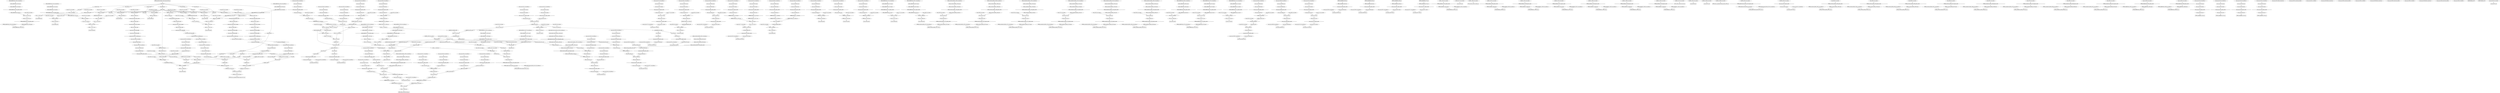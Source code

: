 digraph data_path {
  ADD_u10_u10_4167_wire [shape=ellipse];
  ADD_u8_u8_3980_wire [shape=ellipse];
  ADD_u8_u8_3986_wire [shape=ellipse];
  ADD_u8_u8_3992_wire [shape=ellipse];
  ADD_u8_u8_4001_wire [shape=ellipse];
  ADD_u8_u8_4041_wire [shape=ellipse];
  ADD_u8_u8_4380_resized [shape=ellipse];
  ADD_u8_u8_4380_scaled [shape=ellipse];
  ADD_u8_u8_4380_wire [shape=ellipse];
  ADD_u8_u8_4389_resized [shape=ellipse];
  ADD_u8_u8_4389_scaled [shape=ellipse];
  ADD_u8_u8_4389_wire [shape=ellipse];
  ADD_u8_u8_4398_resized [shape=ellipse];
  ADD_u8_u8_4398_scaled [shape=ellipse];
  ADD_u8_u8_4398_wire [shape=ellipse];
  ADD_u8_u8_4407_resized [shape=ellipse];
  ADD_u8_u8_4407_scaled [shape=ellipse];
  ADD_u8_u8_4407_wire [shape=ellipse];
  AND_u1_u1_4058_wire [shape=ellipse];
  AND_u1_u1_4147_wire [shape=ellipse];
  AND_u1_u1_4213_wire [shape=ellipse];
  AND_u1_u1_4257_wire [shape=ellipse];
  AND_u1_u1_4436_wire [shape=ellipse];
  AND_u8_u8_4034_wire [shape=ellipse];
  AND_u8_u8_4178_wire [shape=ellipse];
  AND_u8_u8_4184_wire [shape=ellipse];
  AND_u8_u8_4191_wire [shape=ellipse];
  AND_u8_u8_4283_wire [shape=ellipse];
  AND_u8_u8_4295_wire [shape=ellipse];
  AND_u8_u8_4305_wire [shape=ellipse];
  AND_u8_u8_4451_wire [shape=ellipse];
  AND_u8_u8_4454_wire [shape=ellipse];
  AND_u8_u8_4463_wire [shape=ellipse];
  AND_u8_u8_4466_wire [shape=ellipse];
  AND_u8_u8_4507_wire [shape=ellipse];
  AND_u8_u8_4530_wire [shape=ellipse];
  AND_u8_u8_4535_wire [shape=ellipse];
  BITREDUCEOR_u8_u1_4192_wire [shape=ellipse];
  BITREDUCEOR_u8_u1_4306_wire [shape=ellipse];
  BITREDUCEOR_u8_u1_4471_wire [shape=ellipse];
  BITREDUCEOR_u8_u1_4474_wire [shape=ellipse];
  BITREDUCEOR_u8_u1_4483_wire [shape=ellipse];
  BITREDUCEOR_u8_u1_4486_wire [shape=ellipse];
  BITREDUCEOR_u8_u1_4540_wire [shape=ellipse];
  BITREDUCEOR_u8_u1_4542_wire [shape=ellipse];
  BITSEL_u8_u1_4008_wire [shape=ellipse];
  BITSEL_u8_u1_4016_wire [shape=ellipse];
  BITSEL_u8_u1_4024_wire [shape=ellipse];
  CONCAT_u16_u32_4419_wire [shape=ellipse];
  CONCAT_u8_u16_4415_wire [shape=ellipse];
  CONCAT_u8_u16_4418_wire [shape=ellipse];
  EQ_u10_u1_4172_wire [shape=ellipse];
  EQ_u10_u1_4289_wire [shape=ellipse];
  EQ_u1_u1_3972_wire [shape=ellipse];
  EQ_u1_u1_4143_wire [shape=ellipse];
  EQ_u1_u1_4253_wire [shape=ellipse];
  EQ_u1_u1_4300_wire [shape=ellipse];
  EQ_u1_u1_4492_wire [shape=ellipse];
  EQ_u8_u1_4003_wire [shape=ellipse];
  EQ_u8_u1_4043_wire [shape=ellipse];
  LOAD_dataErrorInterruptStatus_4446_data_0 [shape=ellipse];
  LOAD_dataErrorInterruptStatus_4446_wire [shape=ellipse];
  LOAD_dataErrorInterruptStatus_4446_word_address_0 [shape=ellipse];
  LOAD_dataRxEnrty1_4423_data_0 [shape=ellipse];
  LOAD_dataRxEnrty1_4423_wire [shape=ellipse];
  LOAD_dataRxEnrty1_4423_word_address_0 [shape=ellipse];
  LOAD_dataRxEnrty1_4432_data_0 [shape=ellipse];
  LOAD_dataRxEnrty1_4432_wire [shape=ellipse];
  LOAD_dataRxEnrty1_4432_word_address_0 [shape=ellipse];
  LOAD_dataRxEnrty2_4427_data_0 [shape=ellipse];
  LOAD_dataRxEnrty2_4427_wire [shape=ellipse];
  LOAD_dataRxEnrty2_4427_word_address_0 [shape=ellipse];
  LOAD_dataRxEnrty2_4434_data_0 [shape=ellipse];
  LOAD_dataRxEnrty2_4434_wire [shape=ellipse];
  LOAD_dataRxEnrty2_4434_word_address_0 [shape=ellipse];
  LOAD_errorInterruptFlag1_4238_data_0 [shape=ellipse];
  LOAD_errorInterruptFlag1_4238_wire [shape=ellipse];
  LOAD_errorInterruptFlag1_4238_word_address_0 [shape=ellipse];
  LOAD_errorInterruptFlag1_4368_data_0 [shape=ellipse];
  LOAD_errorInterruptFlag1_4368_wire [shape=ellipse];
  LOAD_errorInterruptFlag1_4368_word_address_0 [shape=ellipse];
  LOAD_errorInterruptFlag1_4450_data_0 [shape=ellipse];
  LOAD_errorInterruptFlag1_4450_wire [shape=ellipse];
  LOAD_errorInterruptFlag1_4450_word_address_0 [shape=ellipse];
  LOAD_errorInterruptFlag2_4462_data_0 [shape=ellipse];
  LOAD_errorInterruptFlag2_4462_wire [shape=ellipse];
  LOAD_errorInterruptFlag2_4462_word_address_0 [shape=ellipse];
  LOAD_normalInterruptFlag1_4108_data_0 [shape=ellipse];
  LOAD_normalInterruptFlag1_4108_wire [shape=ellipse];
  LOAD_normalInterruptFlag1_4108_word_address_0 [shape=ellipse];
  LOAD_normalInterruptFlag1_4130_data_0 [shape=ellipse];
  LOAD_normalInterruptFlag1_4130_wire [shape=ellipse];
  LOAD_normalInterruptFlag1_4130_word_address_0 [shape=ellipse];
  LOAD_normalInterruptFlag1_4233_data_0 [shape=ellipse];
  LOAD_normalInterruptFlag1_4233_wire [shape=ellipse];
  LOAD_normalInterruptFlag1_4233_word_address_0 [shape=ellipse];
  LOAD_normalInterruptFlag1_4363_data_0 [shape=ellipse];
  LOAD_normalInterruptFlag1_4363_wire [shape=ellipse];
  LOAD_normalInterruptFlag1_4363_word_address_0 [shape=ellipse];
  LOAD_normalInterruptFlag1_4508_data_0 [shape=ellipse];
  LOAD_normalInterruptFlag1_4508_wire [shape=ellipse];
  LOAD_normalInterruptFlag1_4508_word_address_0 [shape=ellipse];
  LOAD_rxBufferPointer_4092_data_0 [shape=ellipse];
  LOAD_rxBufferPointer_4092_wire [shape=ellipse];
  LOAD_rxBufferPointer_4092_word_address_0 [shape=ellipse];
  LOAD_rxBufferPointer_4254_data_0 [shape=ellipse];
  LOAD_rxBufferPointer_4254_wire [shape=ellipse];
  LOAD_rxBufferPointer_4254_word_address_0 [shape=ellipse];
  LOAD_rxBufferPointer_4275_data_0 [shape=ellipse];
  LOAD_rxBufferPointer_4275_wire [shape=ellipse];
  LOAD_rxBufferPointer_4275_word_address_0 [shape=ellipse];
  LOAD_rxBufferPointer_4287_data_0 [shape=ellipse];
  LOAD_rxBufferPointer_4287_wire [shape=ellipse];
  LOAD_rxBufferPointer_4287_word_address_0 [shape=ellipse];
  LOAD_txBufferPointer_4114_data_0 [shape=ellipse];
  LOAD_txBufferPointer_4114_wire [shape=ellipse];
  LOAD_txBufferPointer_4114_word_address_0 [shape=ellipse];
  LOAD_txBufferPointer_4144_data_0 [shape=ellipse];
  LOAD_txBufferPointer_4144_wire [shape=ellipse];
  LOAD_txBufferPointer_4144_word_address_0 [shape=ellipse];
  LOAD_txBufferPointer_4165_data_0 [shape=ellipse];
  LOAD_txBufferPointer_4165_wire [shape=ellipse];
  LOAD_txBufferPointer_4165_word_address_0 [shape=ellipse];
  LOAD_txBufferPointer_4170_data_0 [shape=ellipse];
  LOAD_txBufferPointer_4170_wire [shape=ellipse];
  LOAD_txBufferPointer_4170_word_address_0 [shape=ellipse];
  LSHR_u8_u8_4051_wire [shape=ellipse];
  MUX_4426_wire [shape=ellipse];
  MUX_4430_wire [shape=ellipse];
  MUX_4439_wire [shape=ellipse];
  NEQ_u10_u1_4256_wire [shape=ellipse];
  NEQ_u16_u1_4330_wire [shape=ellipse];
  NOT_u1_u1_4210_wire [shape=ellipse];
  NOT_u1_u1_4433_wire [shape=ellipse];
  NOT_u1_u1_4435_wire [shape=ellipse];
  OR_u1_u1_4475_wire [shape=ellipse];
  OR_u1_u1_4543_wire [shape=ellipse];
  OR_u8_u8_4063_wire [shape=ellipse];
  OR_u8_u8_4100_wire [shape=ellipse];
  OR_u8_u8_4110_wire [shape=ellipse];
  OR_u8_u8_4122_wire [shape=ellipse];
  OR_u8_u8_4132_wire [shape=ellipse];
  OR_u8_u8_4235_wire [shape=ellipse];
  OR_u8_u8_4240_wire [shape=ellipse];
  OR_u8_u8_4365_wire [shape=ellipse];
  OR_u8_u8_4370_wire [shape=ellipse];
  OR_u8_u8_4431_wire [shape=ellipse];
  OR_u8_u8_4440_wire [shape=ellipse];
  OR_u8_u8_4448_wire [shape=ellipse];
  OR_u8_u8_4449_wire [shape=ellipse];
  OR_u8_u8_4461_wire [shape=ellipse];
  OR_u8_u8_4496_wire [shape=ellipse];
  OR_u8_u8_4498_wire [shape=ellipse];
  OR_u8_u8_4501_wire_constant [shape=ellipse];
  OR_u8_u8_4503_wire [shape=ellipse];
  OR_u8_u8_4504_wire [shape=ellipse];
  RPIPE_dataBufferRx_4260_wire [shape=ellipse];
  RPIPE_dataBufferRx_4264_wire [shape=ellipse];
  RPIPE_dataBufferRx_4268_wire [shape=ellipse];
  RPIPE_dataBufferRx_4272_wire [shape=ellipse];
  R_ONE_1_4343_wire_constant [shape=ellipse];
  R_ONE_2_4017_wire_constant [shape=ellipse];
  R_ZERO_1_3884_wire_constant [shape=ellipse];
  R_ZERO_1_3907_wire_constant [shape=ellipse];
  R_ZERO_1_3910_wire_constant [shape=ellipse];
  R_ZERO_1_3913_wire_constant [shape=ellipse];
  R_ZERO_1_4066_wire_constant [shape=ellipse];
  R_ZERO_1_4069_wire_constant [shape=ellipse];
  R_ZERO_1_4340_wire_constant [shape=ellipse];
  R_ZERO_1_4551_wire_constant [shape=ellipse];
  R_ZERO_2_3918_wire_constant [shape=ellipse];
  R_ZERO_2_4009_wire_constant [shape=ellipse];
  R_ZERO_32_3996_wire_constant [shape=ellipse];
  R_ZERO_8_3916_wire_constant [shape=ellipse];
  R_ZERO_8_4359_wire_constant [shape=ellipse];
  R_ZERO_8_4382_wire_constant [shape=ellipse];
  R_ZERO_8_4391_wire_constant [shape=ellipse];
  R_ZERO_8_4400_wire_constant [shape=ellipse];
  R_ZERO_8_4409_wire_constant [shape=ellipse];
  R_ZERO_8_4437_wire_constant [shape=ellipse];
  R_ZERO_8_4548_wire_constant [shape=ellipse];
  STORE_dataErrorInterruptStatus_3915_data_0 [shape=ellipse];
  STORE_dataErrorInterruptStatus_3915_word_address_0 [shape=ellipse];
  STORE_dataErrorInterruptStatus_4422_data_0 [shape=ellipse];
  STORE_dataErrorInterruptStatus_4422_word_address_0 [shape=ellipse];
  STORE_dataRxEnrty1_3909_data_0 [shape=ellipse];
  STORE_dataRxEnrty1_3909_word_address_0 [shape=ellipse];
  STORE_dataRxEnrty1_4065_data_0 [shape=ellipse];
  STORE_dataRxEnrty1_4065_word_address_0 [shape=ellipse];
  STORE_dataRxEnrty1_4339_data_0 [shape=ellipse];
  STORE_dataRxEnrty1_4339_word_address_0 [shape=ellipse];
  STORE_dataRxEnrty2_3912_data_0 [shape=ellipse];
  STORE_dataRxEnrty2_3912_word_address_0 [shape=ellipse];
  STORE_dataRxEnrty2_4068_data_0 [shape=ellipse];
  STORE_dataRxEnrty2_4068_word_address_0 [shape=ellipse];
  STORE_dataRxEnrty2_4342_data_0 [shape=ellipse];
  STORE_dataRxEnrty2_4342_word_address_0 [shape=ellipse];
  STORE_dataRxEnrty_3906_data_0 [shape=ellipse];
  STORE_dataRxEnrty_3906_word_address_0 [shape=ellipse];
  STORE_errorInterruptFlag1_3892_data_0 [shape=ellipse];
  STORE_errorInterruptFlag1_3892_word_address_0 [shape=ellipse];
  STORE_errorInterruptFlag1_4084_data_0 [shape=ellipse];
  STORE_errorInterruptFlag1_4084_word_address_0 [shape=ellipse];
  STORE_errorInterruptFlag1_4237_data_0 [shape=ellipse];
  STORE_errorInterruptFlag1_4237_word_address_0 [shape=ellipse];
  STORE_errorInterruptFlag1_4367_data_0 [shape=ellipse];
  STORE_errorInterruptFlag1_4367_word_address_0 [shape=ellipse];
  STORE_errorInterruptFlag2_3895_data_0 [shape=ellipse];
  STORE_errorInterruptFlag2_3895_word_address_0 [shape=ellipse];
  STORE_errorInterruptFlag2_4087_data_0 [shape=ellipse];
  STORE_errorInterruptFlag2_4087_word_address_0 [shape=ellipse];
  STORE_normalInterruptFlag1_3886_data_0 [shape=ellipse];
  STORE_normalInterruptFlag1_3886_word_address_0 [shape=ellipse];
  STORE_normalInterruptFlag1_4078_data_0 [shape=ellipse];
  STORE_normalInterruptFlag1_4078_word_address_0 [shape=ellipse];
  STORE_normalInterruptFlag1_4107_data_0 [shape=ellipse];
  STORE_normalInterruptFlag1_4107_word_address_0 [shape=ellipse];
  STORE_normalInterruptFlag1_4129_data_0 [shape=ellipse];
  STORE_normalInterruptFlag1_4129_word_address_0 [shape=ellipse];
  STORE_normalInterruptFlag1_4232_data_0 [shape=ellipse];
  STORE_normalInterruptFlag1_4232_word_address_0 [shape=ellipse];
  STORE_normalInterruptFlag1_4362_data_0 [shape=ellipse];
  STORE_normalInterruptFlag1_4362_word_address_0 [shape=ellipse];
  STORE_normalInterruptFlag2_3889_data_0 [shape=ellipse];
  STORE_normalInterruptFlag2_3889_word_address_0 [shape=ellipse];
  STORE_normalInterruptFlag2_4081_data_0 [shape=ellipse];
  STORE_normalInterruptFlag2_4081_word_address_0 [shape=ellipse];
  STORE_rxBufferPointer_3902_data_0 [shape=ellipse];
  STORE_rxBufferPointer_3902_word_address_0 [shape=ellipse];
  STORE_rxBufferPointer_4274_data_0 [shape=ellipse];
  STORE_rxBufferPointer_4274_word_address_0 [shape=ellipse];
  STORE_txBufferPointer_3898_data_0 [shape=ellipse];
  STORE_txBufferPointer_3898_word_address_0 [shape=ellipse];
  STORE_txBufferPointer_4164_data_0 [shape=ellipse];
  STORE_txBufferPointer_4164_word_address_0 [shape=ellipse];
  SUB_u10_u10_4277_wire [shape=ellipse];
  UGT_u10_u1_4094_wire [shape=ellipse];
  ULT_u10_u1_4116_wire [shape=ellipse];
  ULT_u10_u1_4146_wire [shape=ellipse];
  address_3936 [shape=ellipse];
  addresscheck_4046 [shape=ellipse];
  array_obj_ref_4006_data_0 [shape=ellipse];
  array_obj_ref_4006_wire [shape=ellipse];
  array_obj_ref_4006_word_address_0 [shape=ellipse];
  array_obj_ref_4014_data_0 [shape=ellipse];
  array_obj_ref_4014_wire [shape=ellipse];
  array_obj_ref_4014_word_address_0 [shape=ellipse];
  array_obj_ref_4022_data_0 [shape=ellipse];
  array_obj_ref_4022_wire [shape=ellipse];
  array_obj_ref_4022_word_address_0 [shape=ellipse];
  array_obj_ref_4032_data_0 [shape=ellipse];
  array_obj_ref_4032_wire [shape=ellipse];
  array_obj_ref_4032_word_address_0 [shape=ellipse];
  array_obj_ref_4049_data_0 [shape=ellipse];
  array_obj_ref_4049_wire [shape=ellipse];
  array_obj_ref_4049_word_address_0 [shape=ellipse];
  array_obj_ref_4060_data_0 [shape=ellipse];
  array_obj_ref_4060_word_address_0 [shape=ellipse];
  array_obj_ref_4096_data_0 [shape=ellipse];
  array_obj_ref_4096_word_address_0 [shape=ellipse];
  array_obj_ref_4098_data_0 [shape=ellipse];
  array_obj_ref_4098_wire [shape=ellipse];
  array_obj_ref_4098_word_address_0 [shape=ellipse];
  array_obj_ref_4118_data_0 [shape=ellipse];
  array_obj_ref_4118_word_address_0 [shape=ellipse];
  array_obj_ref_4120_data_0 [shape=ellipse];
  array_obj_ref_4120_wire [shape=ellipse];
  array_obj_ref_4120_word_address_0 [shape=ellipse];
  array_obj_ref_4150_data_0 [shape=ellipse];
  array_obj_ref_4150_wire [shape=ellipse];
  array_obj_ref_4150_word_address_0 [shape=ellipse];
  array_obj_ref_4154_data_0 [shape=ellipse];
  array_obj_ref_4154_wire [shape=ellipse];
  array_obj_ref_4154_word_address_0 [shape=ellipse];
  array_obj_ref_4158_data_0 [shape=ellipse];
  array_obj_ref_4158_wire [shape=ellipse];
  array_obj_ref_4158_word_address_0 [shape=ellipse];
  array_obj_ref_4162_data_0 [shape=ellipse];
  array_obj_ref_4162_wire [shape=ellipse];
  array_obj_ref_4162_word_address_0 [shape=ellipse];
  array_obj_ref_4174_data_0 [shape=ellipse];
  array_obj_ref_4174_word_address_0 [shape=ellipse];
  array_obj_ref_4176_data_0 [shape=ellipse];
  array_obj_ref_4176_wire [shape=ellipse];
  array_obj_ref_4176_word_address_0 [shape=ellipse];
  array_obj_ref_4182_data_0 [shape=ellipse];
  array_obj_ref_4182_wire [shape=ellipse];
  array_obj_ref_4182_word_address_0 [shape=ellipse];
  array_obj_ref_4189_data_0 [shape=ellipse];
  array_obj_ref_4189_wire [shape=ellipse];
  array_obj_ref_4189_word_address_0 [shape=ellipse];
  array_obj_ref_4198_data_0 [shape=ellipse];
  array_obj_ref_4198_wire [shape=ellipse];
  array_obj_ref_4198_word_address_0 [shape=ellipse];
  array_obj_ref_4200_data_0 [shape=ellipse];
  array_obj_ref_4200_wire [shape=ellipse];
  array_obj_ref_4200_word_address_0 [shape=ellipse];
  array_obj_ref_4223_data_0 [shape=ellipse];
  array_obj_ref_4223_word_address_0 [shape=ellipse];
  array_obj_ref_4228_data_0 [shape=ellipse];
  array_obj_ref_4228_word_address_0 [shape=ellipse];
  array_obj_ref_4259_data_0 [shape=ellipse];
  array_obj_ref_4259_word_address_0 [shape=ellipse];
  array_obj_ref_4263_data_0 [shape=ellipse];
  array_obj_ref_4263_word_address_0 [shape=ellipse];
  array_obj_ref_4267_data_0 [shape=ellipse];
  array_obj_ref_4267_word_address_0 [shape=ellipse];
  array_obj_ref_4271_data_0 [shape=ellipse];
  array_obj_ref_4271_word_address_0 [shape=ellipse];
  array_obj_ref_4281_data_0 [shape=ellipse];
  array_obj_ref_4281_wire [shape=ellipse];
  array_obj_ref_4281_word_address_0 [shape=ellipse];
  array_obj_ref_4291_data_0 [shape=ellipse];
  array_obj_ref_4291_word_address_0 [shape=ellipse];
  array_obj_ref_4293_data_0 [shape=ellipse];
  array_obj_ref_4293_wire [shape=ellipse];
  array_obj_ref_4293_word_address_0 [shape=ellipse];
  array_obj_ref_4303_data_0 [shape=ellipse];
  array_obj_ref_4303_wire [shape=ellipse];
  array_obj_ref_4303_word_address_0 [shape=ellipse];
  array_obj_ref_4312_data_0 [shape=ellipse];
  array_obj_ref_4312_wire [shape=ellipse];
  array_obj_ref_4312_word_address_0 [shape=ellipse];
  array_obj_ref_4314_data_0 [shape=ellipse];
  array_obj_ref_4314_wire [shape=ellipse];
  array_obj_ref_4314_word_address_0 [shape=ellipse];
  array_obj_ref_4346_data_0 [shape=ellipse];
  array_obj_ref_4346_word_address_0 [shape=ellipse];
  array_obj_ref_4351_data_0 [shape=ellipse];
  array_obj_ref_4351_word_address_0 [shape=ellipse];
  array_obj_ref_4381_data_0 [shape=ellipse];
  array_obj_ref_4381_final_offset [shape=ellipse];
  array_obj_ref_4381_offset_scale_factor_0 [shape=ellipse];
  array_obj_ref_4381_resized_base_address [shape=ellipse];
  array_obj_ref_4381_root_address [shape=ellipse];
  array_obj_ref_4381_wire [shape=ellipse];
  array_obj_ref_4381_word_address_0 [shape=ellipse];
  array_obj_ref_4381_word_offset_0 [shape=ellipse];
  array_obj_ref_4390_data_0 [shape=ellipse];
  array_obj_ref_4390_final_offset [shape=ellipse];
  array_obj_ref_4390_offset_scale_factor_0 [shape=ellipse];
  array_obj_ref_4390_resized_base_address [shape=ellipse];
  array_obj_ref_4390_root_address [shape=ellipse];
  array_obj_ref_4390_wire [shape=ellipse];
  array_obj_ref_4390_word_address_0 [shape=ellipse];
  array_obj_ref_4390_word_offset_0 [shape=ellipse];
  array_obj_ref_4399_data_0 [shape=ellipse];
  array_obj_ref_4399_final_offset [shape=ellipse];
  array_obj_ref_4399_offset_scale_factor_0 [shape=ellipse];
  array_obj_ref_4399_resized_base_address [shape=ellipse];
  array_obj_ref_4399_root_address [shape=ellipse];
  array_obj_ref_4399_wire [shape=ellipse];
  array_obj_ref_4399_word_address_0 [shape=ellipse];
  array_obj_ref_4399_word_offset_0 [shape=ellipse];
  array_obj_ref_4408_data_0 [shape=ellipse];
  array_obj_ref_4408_final_offset [shape=ellipse];
  array_obj_ref_4408_offset_scale_factor_0 [shape=ellipse];
  array_obj_ref_4408_resized_base_address [shape=ellipse];
  array_obj_ref_4408_root_address [shape=ellipse];
  array_obj_ref_4408_wire [shape=ellipse];
  array_obj_ref_4408_word_address_0 [shape=ellipse];
  array_obj_ref_4408_word_offset_0 [shape=ellipse];
  array_obj_ref_4443_data_0 [shape=ellipse];
  array_obj_ref_4443_word_address_0 [shape=ellipse];
  array_obj_ref_4445_data_0 [shape=ellipse];
  array_obj_ref_4445_wire [shape=ellipse];
  array_obj_ref_4445_word_address_0 [shape=ellipse];
  array_obj_ref_4453_data_0 [shape=ellipse];
  array_obj_ref_4453_wire [shape=ellipse];
  array_obj_ref_4453_word_address_0 [shape=ellipse];
  array_obj_ref_4457_data_0 [shape=ellipse];
  array_obj_ref_4457_word_address_0 [shape=ellipse];
  array_obj_ref_4459_data_0 [shape=ellipse];
  array_obj_ref_4459_wire [shape=ellipse];
  array_obj_ref_4459_word_address_0 [shape=ellipse];
  array_obj_ref_4465_data_0 [shape=ellipse];
  array_obj_ref_4465_wire [shape=ellipse];
  array_obj_ref_4465_word_address_0 [shape=ellipse];
  array_obj_ref_4470_data_0 [shape=ellipse];
  array_obj_ref_4470_wire [shape=ellipse];
  array_obj_ref_4470_word_address_0 [shape=ellipse];
  array_obj_ref_4473_data_0 [shape=ellipse];
  array_obj_ref_4473_wire [shape=ellipse];
  array_obj_ref_4473_word_address_0 [shape=ellipse];
  array_obj_ref_4482_data_0 [shape=ellipse];
  array_obj_ref_4482_wire [shape=ellipse];
  array_obj_ref_4482_word_address_0 [shape=ellipse];
  array_obj_ref_4485_data_0 [shape=ellipse];
  array_obj_ref_4485_wire [shape=ellipse];
  array_obj_ref_4485_word_address_0 [shape=ellipse];
  array_obj_ref_4506_data_0 [shape=ellipse];
  array_obj_ref_4506_wire [shape=ellipse];
  array_obj_ref_4506_word_address_0 [shape=ellipse];
  array_obj_ref_4512_data_0 [shape=ellipse];
  array_obj_ref_4512_word_address_0 [shape=ellipse];
  array_obj_ref_4516_data_0 [shape=ellipse];
  array_obj_ref_4516_word_address_0 [shape=ellipse];
  array_obj_ref_4521_data_0 [shape=ellipse];
  array_obj_ref_4521_wire [shape=ellipse];
  array_obj_ref_4521_word_address_0 [shape=ellipse];
  array_obj_ref_4527_data_0 [shape=ellipse];
  array_obj_ref_4527_wire [shape=ellipse];
  array_obj_ref_4527_word_address_0 [shape=ellipse];
  array_obj_ref_4529_data_0 [shape=ellipse];
  array_obj_ref_4529_wire [shape=ellipse];
  array_obj_ref_4529_word_address_0 [shape=ellipse];
  array_obj_ref_4532_data_0 [shape=ellipse];
  array_obj_ref_4532_wire [shape=ellipse];
  array_obj_ref_4532_word_address_0 [shape=ellipse];
  array_obj_ref_4534_data_0 [shape=ellipse];
  array_obj_ref_4534_wire [shape=ellipse];
  array_obj_ref_4534_word_address_0 [shape=ellipse];
  array_obj_ref_4547_data_0 [shape=ellipse];
  array_obj_ref_4547_word_address_0 [shape=ellipse];
  b0_3968 [shape=ellipse];
  b1_3964 [shape=ellipse];
  b2_3960 [shape=ellipse];
  b3_3956 [shape=ellipse];
  blockCountEnable_4195 [shape=ellipse];
  blockCountNext_4221 [shape=ellipse];
  blockCountTrue_4207 [shape=ellipse];
  blockCount_4202 [shape=ellipse];
  bufferDataPortCheck_4139 [shape=ellipse];
  bufferReadReady_4106 [shape=ellipse];
  bufferWriteReady_4128 [shape=ellipse];
  bytemask_3932 [shape=ellipse];
  checkInterruptEnable_4488 [shape=ellipse];
  commandInhibit_CMD_4037 [shape=ellipse];
  data0_3952 [shape=ellipse];
  data1_3948 [shape=ellipse];
  data2_3944 [shape=ellipse];
  data3_3940 [shape=ellipse];
  dataErrorInterruptStatusVar1_4077 [shape=ellipse];
  dataErrorInterruptStatusVar_4338 [shape=ellipse];
  dataTransferComplete_4077 [shape=ellipse];
  errorInterruptBit_4479 [shape=ellipse];
  errorInterruptLine_4537 [shape=ellipse];
  errorInterruptStatusVar1_4077 [shape=ellipse];
  errorInterruptStatusVar2_4077 [shape=ellipse];
  interruptLine_4524 [shape=ellipse];
  interrupt_4510 [shape=ellipse];
  konst_3887_wire_constant [shape=ellipse];
  konst_3890_wire_constant [shape=ellipse];
  konst_3893_wire_constant [shape=ellipse];
  konst_3896_wire_constant [shape=ellipse];
  konst_3971_wire_constant [shape=ellipse];
  konst_3979_wire_constant [shape=ellipse];
  konst_3985_wire_constant [shape=ellipse];
  konst_3991_wire_constant [shape=ellipse];
  konst_4000_wire_constant [shape=ellipse];
  konst_4002_wire_constant [shape=ellipse];
  konst_4007_wire_constant [shape=ellipse];
  konst_4015_wire_constant [shape=ellipse];
  konst_4023_wire_constant [shape=ellipse];
  konst_4033_wire_constant [shape=ellipse];
  konst_4035_wire_constant [shape=ellipse];
  konst_4040_wire_constant [shape=ellipse];
  konst_4042_wire_constant [shape=ellipse];
  konst_4050_wire_constant [shape=ellipse];
  konst_4052_wire_constant [shape=ellipse];
  konst_4062_wire_constant [shape=ellipse];
  konst_4079_wire_constant [shape=ellipse];
  konst_4082_wire_constant [shape=ellipse];
  konst_4085_wire_constant [shape=ellipse];
  konst_4088_wire_constant [shape=ellipse];
  konst_4093_wire_constant [shape=ellipse];
  konst_4099_wire_constant [shape=ellipse];
  konst_4109_wire_constant [shape=ellipse];
  konst_4115_wire_constant [shape=ellipse];
  konst_4121_wire_constant [shape=ellipse];
  konst_4131_wire_constant [shape=ellipse];
  konst_4137_wire_constant [shape=ellipse];
  konst_4142_wire_constant [shape=ellipse];
  konst_4145_wire_constant [shape=ellipse];
  konst_4166_wire_constant [shape=ellipse];
  konst_4171_wire_constant [shape=ellipse];
  konst_4177_wire_constant [shape=ellipse];
  konst_4183_wire_constant [shape=ellipse];
  konst_4190_wire_constant [shape=ellipse];
  konst_4205_wire_constant [shape=ellipse];
  konst_4234_wire_constant [shape=ellipse];
  konst_4239_wire_constant [shape=ellipse];
  konst_4247_wire_constant [shape=ellipse];
  konst_4252_wire_constant [shape=ellipse];
  konst_4255_wire_constant [shape=ellipse];
  konst_4276_wire_constant [shape=ellipse];
  konst_4282_wire_constant [shape=ellipse];
  konst_4288_wire_constant [shape=ellipse];
  konst_4294_wire_constant [shape=ellipse];
  konst_4299_wire_constant [shape=ellipse];
  konst_4304_wire_constant [shape=ellipse];
  konst_4319_wire_constant [shape=ellipse];
  konst_4329_wire_constant [shape=ellipse];
  konst_4333_wire_constant [shape=ellipse];
  konst_4364_wire_constant [shape=ellipse];
  konst_4369_wire_constant [shape=ellipse];
  konst_4379_wire_constant [shape=ellipse];
  konst_4388_wire_constant [shape=ellipse];
  konst_4397_wire_constant [shape=ellipse];
  konst_4406_wire_constant [shape=ellipse];
  konst_4425_wire_constant [shape=ellipse];
  konst_4429_wire_constant [shape=ellipse];
  konst_4438_wire_constant [shape=ellipse];
  konst_4491_wire_constant [shape=ellipse];
  lastBlock_4215 [shape=ellipse];
  newReadBlockCount_4335 [shape=ellipse];
  normalInterruptStatusVar1_4077 [shape=ellipse];
  normalInterruptStatusVar2_4077 [shape=ellipse];
  presentState_4054 [shape=ellipse];
  readBlockCountEnable_4309 [shape=ellipse];
  readBlockCountTrue_4321 [shape=ellipse];
  readBlockCount_4316 [shape=ellipse];
  readBufferDataPortCheck_4249 [shape=ellipse];
  readDataTransferComplete_4361 [shape=ellipse];
  readLastBlock_4326 [shape=ellipse];
  readdata0_4411 [shape=ellipse];
  readdata1_4402 [shape=ellipse];
  readdata2_4393 [shape=ellipse];
  readdata3_4384 [shape=ellipse];
  request_3924 [shape=ellipse];
  rwbar_3928 [shape=ellipse];
  singleMultipleBlock_4186 [shape=ellipse];
  singleMultipleReadBlock_4285 [shape=ellipse];
  slice_4225_wire [shape=ellipse];
  slice_4230_wire [shape=ellipse];
  slice_4348_wire [shape=ellipse];
  slice_4353_wire [shape=ellipse];
  transferComplete_4221 [shape=ellipse];
  type_cast_3900_wire_constant [shape=ellipse];
  type_cast_3904_wire_constant [shape=ellipse];
  type_cast_4026_wire_constant [shape=ellipse];
  type_cast_4358_wire_constant [shape=ellipse];
  type_cast_4477_wire_constant [shape=ellipse];
  ADD_u10_u10_4167_inst [shape=rectangle];
LOAD_txBufferPointer_4165_wire  -> ADD_u10_u10_4167_inst;
konst_4166_wire_constant  -> ADD_u10_u10_4167_inst;
ADD_u10_u10_4167_inst -> ADD_u10_u10_4167_wire;
  ADD_u8_u8_3980_inst [shape=diamond];
address_3936  -> ADD_u8_u8_3980_inst;
konst_3979_wire_constant  -> ADD_u8_u8_3980_inst;
ADD_u8_u8_3980_inst -> ADD_u8_u8_3980_wire;
  ADD_u8_u8_3986_inst [shape=diamond];
address_3936  -> ADD_u8_u8_3986_inst;
konst_3985_wire_constant  -> ADD_u8_u8_3986_inst;
ADD_u8_u8_3986_inst -> ADD_u8_u8_3986_wire;
  ADD_u8_u8_3992_inst [shape=diamond];
address_3936  -> ADD_u8_u8_3992_inst;
konst_3991_wire_constant  -> ADD_u8_u8_3992_inst;
ADD_u8_u8_3992_inst -> ADD_u8_u8_3992_wire;
  ADD_u8_u8_4001_inst [shape=diamond];
address_3936  -> ADD_u8_u8_4001_inst;
konst_4000_wire_constant  -> ADD_u8_u8_4001_inst;
ADD_u8_u8_4001_inst -> ADD_u8_u8_4001_wire;
  ADD_u8_u8_4041_inst [shape=diamond];
address_3936  -> ADD_u8_u8_4041_inst;
konst_4040_wire_constant  -> ADD_u8_u8_4041_inst;
ADD_u8_u8_4041_inst -> ADD_u8_u8_4041_wire;
  ADD_u8_u8_4380_inst [shape=diamond];
address_3936  -> ADD_u8_u8_4380_inst;
konst_4379_wire_constant  -> ADD_u8_u8_4380_inst;
ADD_u8_u8_4380_inst -> ADD_u8_u8_4380_wire;
  ADD_u8_u8_4389_inst [shape=diamond];
address_3936  -> ADD_u8_u8_4389_inst;
konst_4388_wire_constant  -> ADD_u8_u8_4389_inst;
ADD_u8_u8_4389_inst -> ADD_u8_u8_4389_wire;
  ADD_u8_u8_4398_inst [shape=diamond];
address_3936  -> ADD_u8_u8_4398_inst;
konst_4397_wire_constant  -> ADD_u8_u8_4398_inst;
ADD_u8_u8_4398_inst -> ADD_u8_u8_4398_wire;
  ADD_u8_u8_4407_inst [shape=diamond];
address_3936  -> ADD_u8_u8_4407_inst;
konst_4406_wire_constant  -> ADD_u8_u8_4407_inst;
ADD_u8_u8_4407_inst -> ADD_u8_u8_4407_wire;
  AND_u1_u1_4045_inst [shape=diamond];
EQ_u8_u1_4043_wire  -> AND_u1_u1_4045_inst;
b0_3968  -> AND_u1_u1_4045_inst;
AND_u1_u1_4045_inst -> addresscheck_4046;
  AND_u1_u1_4058_inst [shape=diamond];
addresscheck_4046  -> AND_u1_u1_4058_inst;
commandInhibit_CMD_4037  -> AND_u1_u1_4058_inst;
AND_u1_u1_4058_inst -> AND_u1_u1_4058_wire;
  AND_u1_u1_4147_inst [shape=diamond];
EQ_u1_u1_4143_wire  -> AND_u1_u1_4147_inst;
ULT_u10_u1_4146_wire  -> AND_u1_u1_4147_inst;
AND_u1_u1_4147_inst -> AND_u1_u1_4147_wire;
  AND_u1_u1_4194_inst [shape=rectangle];
BITREDUCEOR_u8_u1_4192_wire  -> AND_u1_u1_4194_inst;
singleMultipleBlock_4186  -> AND_u1_u1_4194_inst;
AND_u1_u1_4194_inst -> blockCountEnable_4195;
  AND_u1_u1_4213_inst [shape=diamond];
blockCountEnable_4195  -> AND_u1_u1_4213_inst;
blockCountTrue_4207  -> AND_u1_u1_4213_inst;
AND_u1_u1_4213_inst -> AND_u1_u1_4213_wire;
  AND_u1_u1_4257_inst [shape=diamond];
EQ_u1_u1_4253_wire  -> AND_u1_u1_4257_inst;
NEQ_u10_u1_4256_wire  -> AND_u1_u1_4257_inst;
AND_u1_u1_4257_inst -> AND_u1_u1_4257_wire;
  AND_u1_u1_4308_inst [shape=rectangle];
BITREDUCEOR_u8_u1_4306_wire  -> AND_u1_u1_4308_inst;
singleMultipleBlock_4186  -> AND_u1_u1_4308_inst;
AND_u1_u1_4308_inst -> readBlockCountEnable_4309;
  AND_u1_u1_4325_inst [shape=rectangle];
readBlockCountEnable_4309  -> AND_u1_u1_4325_inst;
readBlockCountTrue_4321  -> AND_u1_u1_4325_inst;
AND_u1_u1_4325_inst -> readLastBlock_4326;
  AND_u1_u1_4436_inst [shape=diamond];
NOT_u1_u1_4433_wire  -> AND_u1_u1_4436_inst;
NOT_u1_u1_4435_wire  -> AND_u1_u1_4436_inst;
AND_u1_u1_4436_inst -> AND_u1_u1_4436_wire;
  AND_u8_u8_4034_inst [shape=diamond];
array_obj_ref_4032_wire  -> AND_u8_u8_4034_inst;
konst_4033_wire_constant  -> AND_u8_u8_4034_inst;
AND_u8_u8_4034_inst -> AND_u8_u8_4034_wire;
  AND_u8_u8_4178_inst [shape=rectangle];
array_obj_ref_4176_wire  -> AND_u8_u8_4178_inst;
konst_4177_wire_constant  -> AND_u8_u8_4178_inst;
AND_u8_u8_4178_inst -> AND_u8_u8_4178_wire;
  AND_u8_u8_4184_inst [shape=diamond];
array_obj_ref_4182_wire  -> AND_u8_u8_4184_inst;
konst_4183_wire_constant  -> AND_u8_u8_4184_inst;
AND_u8_u8_4184_inst -> AND_u8_u8_4184_wire;
  AND_u8_u8_4191_inst [shape=diamond];
array_obj_ref_4189_wire  -> AND_u8_u8_4191_inst;
konst_4190_wire_constant  -> AND_u8_u8_4191_inst;
AND_u8_u8_4191_inst -> AND_u8_u8_4191_wire;
  AND_u8_u8_4283_inst [shape=diamond];
array_obj_ref_4281_wire  -> AND_u8_u8_4283_inst;
konst_4282_wire_constant  -> AND_u8_u8_4283_inst;
AND_u8_u8_4283_inst -> AND_u8_u8_4283_wire;
  AND_u8_u8_4295_inst [shape=rectangle];
array_obj_ref_4293_wire  -> AND_u8_u8_4295_inst;
konst_4294_wire_constant  -> AND_u8_u8_4295_inst;
AND_u8_u8_4295_inst -> AND_u8_u8_4295_wire;
  AND_u8_u8_4305_inst [shape=diamond];
array_obj_ref_4303_wire  -> AND_u8_u8_4305_inst;
konst_4304_wire_constant  -> AND_u8_u8_4305_inst;
AND_u8_u8_4305_inst -> AND_u8_u8_4305_wire;
  AND_u8_u8_4451_inst [shape=diamond];
OR_u8_u8_4449_wire  -> AND_u8_u8_4451_inst;
LOAD_errorInterruptFlag1_4450_wire  -> AND_u8_u8_4451_inst;
AND_u8_u8_4451_inst -> AND_u8_u8_4451_wire;
  AND_u8_u8_4454_inst [shape=rectangle];
AND_u8_u8_4451_wire  -> AND_u8_u8_4454_inst;
array_obj_ref_4453_wire  -> AND_u8_u8_4454_inst;
AND_u8_u8_4454_inst -> AND_u8_u8_4454_wire;
  AND_u8_u8_4463_inst [shape=diamond];
OR_u8_u8_4461_wire  -> AND_u8_u8_4463_inst;
LOAD_errorInterruptFlag2_4462_wire  -> AND_u8_u8_4463_inst;
AND_u8_u8_4463_inst -> AND_u8_u8_4463_wire;
  AND_u8_u8_4466_inst [shape=rectangle];
AND_u8_u8_4463_wire  -> AND_u8_u8_4466_inst;
array_obj_ref_4465_wire  -> AND_u8_u8_4466_inst;
AND_u8_u8_4466_inst -> AND_u8_u8_4466_wire;
  AND_u8_u8_4507_inst [shape=diamond];
OR_u8_u8_4504_wire  -> AND_u8_u8_4507_inst;
array_obj_ref_4506_wire  -> AND_u8_u8_4507_inst;
AND_u8_u8_4507_inst -> AND_u8_u8_4507_wire;
  AND_u8_u8_4509_inst [shape=rectangle];
AND_u8_u8_4507_wire  -> AND_u8_u8_4509_inst;
LOAD_normalInterruptFlag1_4508_wire  -> AND_u8_u8_4509_inst;
AND_u8_u8_4509_inst -> interrupt_4510;
  AND_u8_u8_4523_inst [shape=rectangle];
array_obj_ref_4521_wire  -> AND_u8_u8_4523_inst;
interrupt_4510  -> AND_u8_u8_4523_inst;
AND_u8_u8_4523_inst -> interruptLine_4524;
  AND_u8_u8_4530_inst [shape=diamond];
array_obj_ref_4527_wire  -> AND_u8_u8_4530_inst;
array_obj_ref_4529_wire  -> AND_u8_u8_4530_inst;
AND_u8_u8_4530_inst -> AND_u8_u8_4530_wire;
  AND_u8_u8_4535_inst [shape=diamond];
array_obj_ref_4532_wire  -> AND_u8_u8_4535_inst;
array_obj_ref_4534_wire  -> AND_u8_u8_4535_inst;
AND_u8_u8_4535_inst -> AND_u8_u8_4535_wire;
  BITREDUCEOR_u8_u1_4185_inst [shape=rectangle];
AND_u8_u8_4184_wire  -> BITREDUCEOR_u8_u1_4185_inst;
BITREDUCEOR_u8_u1_4185_inst -> singleMultipleBlock_4186;
  BITREDUCEOR_u8_u1_4192_inst [shape=diamond];
AND_u8_u8_4191_wire  -> BITREDUCEOR_u8_u1_4192_inst;
BITREDUCEOR_u8_u1_4192_inst -> BITREDUCEOR_u8_u1_4192_wire;
  BITREDUCEOR_u8_u1_4284_inst [shape=rectangle];
AND_u8_u8_4283_wire  -> BITREDUCEOR_u8_u1_4284_inst;
BITREDUCEOR_u8_u1_4284_inst -> singleMultipleReadBlock_4285;
  BITREDUCEOR_u8_u1_4306_inst [shape=diamond];
AND_u8_u8_4305_wire  -> BITREDUCEOR_u8_u1_4306_inst;
BITREDUCEOR_u8_u1_4306_inst -> BITREDUCEOR_u8_u1_4306_wire;
  BITREDUCEOR_u8_u1_4471_inst [shape=diamond];
array_obj_ref_4470_wire  -> BITREDUCEOR_u8_u1_4471_inst;
BITREDUCEOR_u8_u1_4471_inst -> BITREDUCEOR_u8_u1_4471_wire;
  BITREDUCEOR_u8_u1_4474_inst [shape=diamond];
array_obj_ref_4473_wire  -> BITREDUCEOR_u8_u1_4474_inst;
BITREDUCEOR_u8_u1_4474_inst -> BITREDUCEOR_u8_u1_4474_wire;
  BITREDUCEOR_u8_u1_4483_inst [shape=diamond];
array_obj_ref_4482_wire  -> BITREDUCEOR_u8_u1_4483_inst;
BITREDUCEOR_u8_u1_4483_inst -> BITREDUCEOR_u8_u1_4483_wire;
  BITREDUCEOR_u8_u1_4486_inst [shape=diamond];
array_obj_ref_4485_wire  -> BITREDUCEOR_u8_u1_4486_inst;
BITREDUCEOR_u8_u1_4486_inst -> BITREDUCEOR_u8_u1_4486_wire;
  BITREDUCEOR_u8_u1_4540_inst [shape=diamond];
interruptLine_4524  -> BITREDUCEOR_u8_u1_4540_inst;
BITREDUCEOR_u8_u1_4540_inst -> BITREDUCEOR_u8_u1_4540_wire;
  BITREDUCEOR_u8_u1_4542_inst [shape=diamond];
errorInterruptLine_4537  -> BITREDUCEOR_u8_u1_4542_inst;
BITREDUCEOR_u8_u1_4542_inst -> BITREDUCEOR_u8_u1_4542_wire;
  BITSEL_u8_u1_4008_inst [shape=diamond];
array_obj_ref_4006_wire  -> BITSEL_u8_u1_4008_inst;
konst_4007_wire_constant  -> BITSEL_u8_u1_4008_inst;
BITSEL_u8_u1_4008_inst -> BITSEL_u8_u1_4008_wire;
  BITSEL_u8_u1_4016_inst [shape=diamond];
array_obj_ref_4014_wire  -> BITSEL_u8_u1_4016_inst;
konst_4015_wire_constant  -> BITSEL_u8_u1_4016_inst;
BITSEL_u8_u1_4016_inst -> BITSEL_u8_u1_4016_wire;
  BITSEL_u8_u1_4024_inst [shape=diamond];
array_obj_ref_4022_wire  -> BITSEL_u8_u1_4024_inst;
konst_4023_wire_constant  -> BITSEL_u8_u1_4024_inst;
BITSEL_u8_u1_4024_inst -> BITSEL_u8_u1_4024_wire;
  CONCAT_u16_u32_4419_inst [shape=rectangle];
CONCAT_u8_u16_4415_wire  -> CONCAT_u16_u32_4419_inst;
CONCAT_u8_u16_4418_wire  -> CONCAT_u16_u32_4419_inst;
CONCAT_u16_u32_4419_inst -> CONCAT_u16_u32_4419_wire;
  CONCAT_u1_u8_4478_inst [shape=rectangle];
OR_u1_u1_4475_wire  -> CONCAT_u1_u8_4478_inst;
type_cast_4477_wire_constant  -> CONCAT_u1_u8_4478_inst;
CONCAT_u1_u8_4478_inst -> errorInterruptBit_4479;
  CONCAT_u8_u16_4201_inst [shape=rectangle];
array_obj_ref_4198_wire  -> CONCAT_u8_u16_4201_inst;
array_obj_ref_4200_wire  -> CONCAT_u8_u16_4201_inst;
CONCAT_u8_u16_4201_inst -> blockCount_4202;
  CONCAT_u8_u16_4315_inst [shape=rectangle];
array_obj_ref_4312_wire  -> CONCAT_u8_u16_4315_inst;
array_obj_ref_4314_wire  -> CONCAT_u8_u16_4315_inst;
CONCAT_u8_u16_4315_inst -> readBlockCount_4316;
  CONCAT_u8_u16_4415_inst [shape=diamond];
readdata3_4384  -> CONCAT_u8_u16_4415_inst;
readdata2_4393  -> CONCAT_u8_u16_4415_inst;
CONCAT_u8_u16_4415_inst -> CONCAT_u8_u16_4415_wire;
  CONCAT_u8_u16_4418_inst [shape=diamond];
readdata1_4402  -> CONCAT_u8_u16_4418_inst;
readdata0_4411  -> CONCAT_u8_u16_4418_inst;
CONCAT_u8_u16_4418_inst -> CONCAT_u8_u16_4418_wire;
  EQ_u10_u1_4172_inst [shape=diamond];
LOAD_txBufferPointer_4170_wire  -> EQ_u10_u1_4172_inst;
konst_4171_wire_constant  -> EQ_u10_u1_4172_inst;
EQ_u10_u1_4172_inst -> EQ_u10_u1_4172_wire;
  EQ_u10_u1_4289_inst [shape=diamond];
LOAD_rxBufferPointer_4287_wire  -> EQ_u10_u1_4289_inst;
konst_4288_wire_constant  -> EQ_u10_u1_4289_inst;
EQ_u10_u1_4289_inst -> EQ_u10_u1_4289_wire;
  EQ_u16_u1_4206_inst [shape=rectangle];
blockCount_4202  -> EQ_u16_u1_4206_inst;
konst_4205_wire_constant  -> EQ_u16_u1_4206_inst;
EQ_u16_u1_4206_inst -> blockCountTrue_4207;
  EQ_u16_u1_4320_inst [shape=rectangle];
readBlockCount_4316  -> EQ_u16_u1_4320_inst;
konst_4319_wire_constant  -> EQ_u16_u1_4320_inst;
EQ_u16_u1_4320_inst -> readBlockCountTrue_4321;
  EQ_u1_u1_3972_inst [shape=diamond];
rwbar_3928  -> EQ_u1_u1_3972_inst;
konst_3971_wire_constant  -> EQ_u1_u1_3972_inst;
EQ_u1_u1_3972_inst -> EQ_u1_u1_3972_wire;
  EQ_u1_u1_4143_inst [shape=diamond];
bufferDataPortCheck_4139  -> EQ_u1_u1_4143_inst;
konst_4142_wire_constant  -> EQ_u1_u1_4143_inst;
EQ_u1_u1_4143_inst -> EQ_u1_u1_4143_wire;
  EQ_u1_u1_4253_inst [shape=diamond];
readBufferDataPortCheck_4249  -> EQ_u1_u1_4253_inst;
konst_4252_wire_constant  -> EQ_u1_u1_4253_inst;
EQ_u1_u1_4253_inst -> EQ_u1_u1_4253_wire;
  EQ_u1_u1_4300_inst [shape=diamond];
singleMultipleReadBlock_4285  -> EQ_u1_u1_4300_inst;
konst_4299_wire_constant  -> EQ_u1_u1_4300_inst;
EQ_u1_u1_4300_inst -> EQ_u1_u1_4300_wire;
  EQ_u1_u1_4492_inst [shape=diamond];
checkInterruptEnable_4488  -> EQ_u1_u1_4492_inst;
konst_4491_wire_constant  -> EQ_u1_u1_4492_inst;
EQ_u1_u1_4492_inst -> EQ_u1_u1_4492_wire;
  EQ_u8_u1_4003_inst [shape=diamond];
ADD_u8_u8_4001_wire  -> EQ_u8_u1_4003_inst;
konst_4002_wire_constant  -> EQ_u8_u1_4003_inst;
EQ_u8_u1_4003_inst -> EQ_u8_u1_4003_wire;
  EQ_u8_u1_4036_inst [shape=diamond];
AND_u8_u8_4034_wire  -> EQ_u8_u1_4036_inst;
konst_4035_wire_constant  -> EQ_u8_u1_4036_inst;
EQ_u8_u1_4036_inst -> commandInhibit_CMD_4037;
  EQ_u8_u1_4043_inst [shape=diamond];
ADD_u8_u8_4041_wire  -> EQ_u8_u1_4043_inst;
konst_4042_wire_constant  -> EQ_u8_u1_4043_inst;
EQ_u8_u1_4043_inst -> EQ_u8_u1_4043_wire;
  EQ_u8_u1_4138_inst [shape=diamond];
address_3936  -> EQ_u8_u1_4138_inst;
konst_4137_wire_constant  -> EQ_u8_u1_4138_inst;
EQ_u8_u1_4138_inst -> bufferDataPortCheck_4139;
  EQ_u8_u1_4248_inst [shape=diamond];
address_3936  -> EQ_u8_u1_4248_inst;
konst_4247_wire_constant  -> EQ_u8_u1_4248_inst;
EQ_u8_u1_4248_inst -> readBufferDataPortCheck_4249;
  LOAD_dataErrorInterruptStatus_4446_gather_scatter [shape=diamond];
LOAD_dataErrorInterruptStatus_4446_data_0  -> LOAD_dataErrorInterruptStatus_4446_gather_scatter;
LOAD_dataErrorInterruptStatus_4446_gather_scatter -> LOAD_dataErrorInterruptStatus_4446_wire;
  LOAD_dataErrorInterruptStatus_4446_load_0 [shape=rectangle];
LOAD_dataErrorInterruptStatus_4446_word_address_0  -> LOAD_dataErrorInterruptStatus_4446_load_0;
LOAD_dataErrorInterruptStatus_4446_load_0 -> LOAD_dataErrorInterruptStatus_4446_data_0;
  LOAD_dataRxEnrty1_4423_gather_scatter [shape=diamond];
LOAD_dataRxEnrty1_4423_data_0  -> LOAD_dataRxEnrty1_4423_gather_scatter;
LOAD_dataRxEnrty1_4423_gather_scatter -> LOAD_dataRxEnrty1_4423_wire;
  LOAD_dataRxEnrty1_4423_load_0 [shape=rectangle];
LOAD_dataRxEnrty1_4423_word_address_0  -> LOAD_dataRxEnrty1_4423_load_0;
LOAD_dataRxEnrty1_4423_load_0 -> LOAD_dataRxEnrty1_4423_data_0;
  LOAD_dataRxEnrty1_4432_gather_scatter [shape=diamond];
LOAD_dataRxEnrty1_4432_data_0  -> LOAD_dataRxEnrty1_4432_gather_scatter;
LOAD_dataRxEnrty1_4432_gather_scatter -> LOAD_dataRxEnrty1_4432_wire;
  LOAD_dataRxEnrty1_4432_load_0 [shape=rectangle];
LOAD_dataRxEnrty1_4432_word_address_0  -> LOAD_dataRxEnrty1_4432_load_0;
LOAD_dataRxEnrty1_4432_load_0 -> LOAD_dataRxEnrty1_4432_data_0;
  LOAD_dataRxEnrty2_4427_gather_scatter [shape=diamond];
LOAD_dataRxEnrty2_4427_data_0  -> LOAD_dataRxEnrty2_4427_gather_scatter;
LOAD_dataRxEnrty2_4427_gather_scatter -> LOAD_dataRxEnrty2_4427_wire;
  LOAD_dataRxEnrty2_4427_load_0 [shape=rectangle];
LOAD_dataRxEnrty2_4427_word_address_0  -> LOAD_dataRxEnrty2_4427_load_0;
LOAD_dataRxEnrty2_4427_load_0 -> LOAD_dataRxEnrty2_4427_data_0;
  LOAD_dataRxEnrty2_4434_gather_scatter [shape=diamond];
LOAD_dataRxEnrty2_4434_data_0  -> LOAD_dataRxEnrty2_4434_gather_scatter;
LOAD_dataRxEnrty2_4434_gather_scatter -> LOAD_dataRxEnrty2_4434_wire;
  LOAD_dataRxEnrty2_4434_load_0 [shape=rectangle];
LOAD_dataRxEnrty2_4434_word_address_0  -> LOAD_dataRxEnrty2_4434_load_0;
LOAD_dataRxEnrty2_4434_load_0 -> LOAD_dataRxEnrty2_4434_data_0;
  LOAD_errorInterruptFlag1_4238_gather_scatter [shape=diamond];
LOAD_errorInterruptFlag1_4238_data_0  -> LOAD_errorInterruptFlag1_4238_gather_scatter;
LOAD_errorInterruptFlag1_4238_gather_scatter -> LOAD_errorInterruptFlag1_4238_wire;
  LOAD_errorInterruptFlag1_4238_load_0 [shape=rectangle];
LOAD_errorInterruptFlag1_4238_word_address_0  -> LOAD_errorInterruptFlag1_4238_load_0;
LOAD_errorInterruptFlag1_4238_load_0 -> LOAD_errorInterruptFlag1_4238_data_0;
  LOAD_errorInterruptFlag1_4368_gather_scatter [shape=diamond];
LOAD_errorInterruptFlag1_4368_data_0  -> LOAD_errorInterruptFlag1_4368_gather_scatter;
LOAD_errorInterruptFlag1_4368_gather_scatter -> LOAD_errorInterruptFlag1_4368_wire;
  LOAD_errorInterruptFlag1_4368_load_0 [shape=rectangle];
LOAD_errorInterruptFlag1_4368_word_address_0  -> LOAD_errorInterruptFlag1_4368_load_0;
LOAD_errorInterruptFlag1_4368_load_0 -> LOAD_errorInterruptFlag1_4368_data_0;
  LOAD_errorInterruptFlag1_4450_gather_scatter [shape=diamond];
LOAD_errorInterruptFlag1_4450_data_0  -> LOAD_errorInterruptFlag1_4450_gather_scatter;
LOAD_errorInterruptFlag1_4450_gather_scatter -> LOAD_errorInterruptFlag1_4450_wire;
  LOAD_errorInterruptFlag1_4450_load_0 [shape=rectangle];
LOAD_errorInterruptFlag1_4450_word_address_0  -> LOAD_errorInterruptFlag1_4450_load_0;
LOAD_errorInterruptFlag1_4450_load_0 -> LOAD_errorInterruptFlag1_4450_data_0;
  LOAD_errorInterruptFlag2_4462_gather_scatter [shape=diamond];
LOAD_errorInterruptFlag2_4462_data_0  -> LOAD_errorInterruptFlag2_4462_gather_scatter;
LOAD_errorInterruptFlag2_4462_gather_scatter -> LOAD_errorInterruptFlag2_4462_wire;
  LOAD_errorInterruptFlag2_4462_load_0 [shape=rectangle];
LOAD_errorInterruptFlag2_4462_word_address_0  -> LOAD_errorInterruptFlag2_4462_load_0;
LOAD_errorInterruptFlag2_4462_load_0 -> LOAD_errorInterruptFlag2_4462_data_0;
  LOAD_normalInterruptFlag1_4108_gather_scatter [shape=diamond];
LOAD_normalInterruptFlag1_4108_data_0  -> LOAD_normalInterruptFlag1_4108_gather_scatter;
LOAD_normalInterruptFlag1_4108_gather_scatter -> LOAD_normalInterruptFlag1_4108_wire;
  LOAD_normalInterruptFlag1_4108_load_0 [shape=rectangle];
LOAD_normalInterruptFlag1_4108_word_address_0  -> LOAD_normalInterruptFlag1_4108_load_0;
LOAD_normalInterruptFlag1_4108_load_0 -> LOAD_normalInterruptFlag1_4108_data_0;
  LOAD_normalInterruptFlag1_4130_gather_scatter [shape=diamond];
LOAD_normalInterruptFlag1_4130_data_0  -> LOAD_normalInterruptFlag1_4130_gather_scatter;
LOAD_normalInterruptFlag1_4130_gather_scatter -> LOAD_normalInterruptFlag1_4130_wire;
  LOAD_normalInterruptFlag1_4130_load_0 [shape=rectangle];
LOAD_normalInterruptFlag1_4130_word_address_0  -> LOAD_normalInterruptFlag1_4130_load_0;
LOAD_normalInterruptFlag1_4130_load_0 -> LOAD_normalInterruptFlag1_4130_data_0;
  LOAD_normalInterruptFlag1_4233_gather_scatter [shape=diamond];
LOAD_normalInterruptFlag1_4233_data_0  -> LOAD_normalInterruptFlag1_4233_gather_scatter;
LOAD_normalInterruptFlag1_4233_gather_scatter -> LOAD_normalInterruptFlag1_4233_wire;
  LOAD_normalInterruptFlag1_4233_load_0 [shape=rectangle];
LOAD_normalInterruptFlag1_4233_word_address_0  -> LOAD_normalInterruptFlag1_4233_load_0;
LOAD_normalInterruptFlag1_4233_load_0 -> LOAD_normalInterruptFlag1_4233_data_0;
  LOAD_normalInterruptFlag1_4363_gather_scatter [shape=diamond];
LOAD_normalInterruptFlag1_4363_data_0  -> LOAD_normalInterruptFlag1_4363_gather_scatter;
LOAD_normalInterruptFlag1_4363_gather_scatter -> LOAD_normalInterruptFlag1_4363_wire;
  LOAD_normalInterruptFlag1_4363_load_0 [shape=rectangle];
LOAD_normalInterruptFlag1_4363_word_address_0  -> LOAD_normalInterruptFlag1_4363_load_0;
LOAD_normalInterruptFlag1_4363_load_0 -> LOAD_normalInterruptFlag1_4363_data_0;
  LOAD_normalInterruptFlag1_4508_gather_scatter [shape=diamond];
LOAD_normalInterruptFlag1_4508_data_0  -> LOAD_normalInterruptFlag1_4508_gather_scatter;
LOAD_normalInterruptFlag1_4508_gather_scatter -> LOAD_normalInterruptFlag1_4508_wire;
  LOAD_normalInterruptFlag1_4508_load_0 [shape=rectangle];
LOAD_normalInterruptFlag1_4508_word_address_0  -> LOAD_normalInterruptFlag1_4508_load_0;
LOAD_normalInterruptFlag1_4508_load_0 -> LOAD_normalInterruptFlag1_4508_data_0;
  LOAD_rxBufferPointer_4092_gather_scatter [shape=diamond];
LOAD_rxBufferPointer_4092_data_0  -> LOAD_rxBufferPointer_4092_gather_scatter;
LOAD_rxBufferPointer_4092_gather_scatter -> LOAD_rxBufferPointer_4092_wire;
  LOAD_rxBufferPointer_4092_load_0 [shape=rectangle];
LOAD_rxBufferPointer_4092_word_address_0  -> LOAD_rxBufferPointer_4092_load_0;
LOAD_rxBufferPointer_4092_load_0 -> LOAD_rxBufferPointer_4092_data_0;
  LOAD_rxBufferPointer_4254_gather_scatter [shape=diamond];
LOAD_rxBufferPointer_4254_data_0  -> LOAD_rxBufferPointer_4254_gather_scatter;
LOAD_rxBufferPointer_4254_gather_scatter -> LOAD_rxBufferPointer_4254_wire;
  LOAD_rxBufferPointer_4254_load_0 [shape=rectangle];
LOAD_rxBufferPointer_4254_word_address_0  -> LOAD_rxBufferPointer_4254_load_0;
LOAD_rxBufferPointer_4254_load_0 -> LOAD_rxBufferPointer_4254_data_0;
  LOAD_rxBufferPointer_4275_gather_scatter [shape=diamond];
LOAD_rxBufferPointer_4275_data_0  -> LOAD_rxBufferPointer_4275_gather_scatter;
LOAD_rxBufferPointer_4275_gather_scatter -> LOAD_rxBufferPointer_4275_wire;
  LOAD_rxBufferPointer_4275_load_0 [shape=rectangle];
LOAD_rxBufferPointer_4275_word_address_0  -> LOAD_rxBufferPointer_4275_load_0;
LOAD_rxBufferPointer_4275_load_0 -> LOAD_rxBufferPointer_4275_data_0;
  LOAD_rxBufferPointer_4287_gather_scatter [shape=diamond];
LOAD_rxBufferPointer_4287_data_0  -> LOAD_rxBufferPointer_4287_gather_scatter;
LOAD_rxBufferPointer_4287_gather_scatter -> LOAD_rxBufferPointer_4287_wire;
  LOAD_rxBufferPointer_4287_load_0 [shape=rectangle];
LOAD_rxBufferPointer_4287_word_address_0  -> LOAD_rxBufferPointer_4287_load_0;
LOAD_rxBufferPointer_4287_load_0 -> LOAD_rxBufferPointer_4287_data_0;
  LOAD_txBufferPointer_4114_gather_scatter [shape=diamond];
LOAD_txBufferPointer_4114_data_0  -> LOAD_txBufferPointer_4114_gather_scatter;
LOAD_txBufferPointer_4114_gather_scatter -> LOAD_txBufferPointer_4114_wire;
  LOAD_txBufferPointer_4114_load_0 [shape=rectangle];
LOAD_txBufferPointer_4114_word_address_0  -> LOAD_txBufferPointer_4114_load_0;
LOAD_txBufferPointer_4114_load_0 -> LOAD_txBufferPointer_4114_data_0;
  LOAD_txBufferPointer_4144_gather_scatter [shape=diamond];
LOAD_txBufferPointer_4144_data_0  -> LOAD_txBufferPointer_4144_gather_scatter;
LOAD_txBufferPointer_4144_gather_scatter -> LOAD_txBufferPointer_4144_wire;
  LOAD_txBufferPointer_4144_load_0 [shape=rectangle];
LOAD_txBufferPointer_4144_word_address_0  -> LOAD_txBufferPointer_4144_load_0;
LOAD_txBufferPointer_4144_load_0 -> LOAD_txBufferPointer_4144_data_0;
  LOAD_txBufferPointer_4165_gather_scatter [shape=diamond];
LOAD_txBufferPointer_4165_data_0  -> LOAD_txBufferPointer_4165_gather_scatter;
LOAD_txBufferPointer_4165_gather_scatter -> LOAD_txBufferPointer_4165_wire;
  LOAD_txBufferPointer_4165_load_0 [shape=rectangle];
LOAD_txBufferPointer_4165_word_address_0  -> LOAD_txBufferPointer_4165_load_0;
LOAD_txBufferPointer_4165_load_0 -> LOAD_txBufferPointer_4165_data_0;
  LOAD_txBufferPointer_4170_gather_scatter [shape=diamond];
LOAD_txBufferPointer_4170_data_0  -> LOAD_txBufferPointer_4170_gather_scatter;
LOAD_txBufferPointer_4170_gather_scatter -> LOAD_txBufferPointer_4170_wire;
  LOAD_txBufferPointer_4170_load_0 [shape=rectangle];
LOAD_txBufferPointer_4170_word_address_0  -> LOAD_txBufferPointer_4170_load_0;
LOAD_txBufferPointer_4170_load_0 -> LOAD_txBufferPointer_4170_data_0;
  LSHR_u8_u8_4051_inst [shape=diamond];
array_obj_ref_4049_wire  -> LSHR_u8_u8_4051_inst;
konst_4050_wire_constant  -> LSHR_u8_u8_4051_inst;
LSHR_u8_u8_4051_inst -> LSHR_u8_u8_4051_wire;
  MUX_4360_inst [shape=rectangle];
readLastBlock_4326  -> MUX_4360_inst;
type_cast_4358_wire_constant  -> MUX_4360_inst;
R_ZERO_8_4359_wire_constant  -> MUX_4360_inst;
MUX_4360_inst -> readDataTransferComplete_4361;
  MUX_4383_inst [shape=rectangle];
b3_3956  -> MUX_4383_inst;
array_obj_ref_4381_wire  -> MUX_4383_inst;
R_ZERO_8_4382_wire_constant  -> MUX_4383_inst;
MUX_4383_inst -> readdata3_4384;
  MUX_4392_inst [shape=rectangle];
b2_3960  -> MUX_4392_inst;
array_obj_ref_4390_wire  -> MUX_4392_inst;
R_ZERO_8_4391_wire_constant  -> MUX_4392_inst;
MUX_4392_inst -> readdata2_4393;
  MUX_4401_inst [shape=rectangle];
b1_3964  -> MUX_4401_inst;
array_obj_ref_4399_wire  -> MUX_4401_inst;
R_ZERO_8_4400_wire_constant  -> MUX_4401_inst;
MUX_4401_inst -> readdata1_4402;
  MUX_4410_inst [shape=rectangle];
b0_3968  -> MUX_4410_inst;
array_obj_ref_4408_wire  -> MUX_4410_inst;
R_ZERO_8_4409_wire_constant  -> MUX_4410_inst;
MUX_4410_inst -> readdata0_4411;
  MUX_4426_inst [shape=diamond];
LOAD_dataRxEnrty1_4423_wire  -> MUX_4426_inst;
dataErrorInterruptStatusVar1_4077  -> MUX_4426_inst;
konst_4425_wire_constant  -> MUX_4426_inst;
MUX_4426_inst -> MUX_4426_wire;
  MUX_4430_inst [shape=diamond];
LOAD_dataRxEnrty2_4427_wire  -> MUX_4430_inst;
dataErrorInterruptStatusVar_4338  -> MUX_4430_inst;
konst_4429_wire_constant  -> MUX_4430_inst;
MUX_4430_inst -> MUX_4430_wire;
  MUX_4439_inst [shape=diamond];
AND_u1_u1_4436_wire  -> MUX_4439_inst;
R_ZERO_8_4437_wire_constant  -> MUX_4439_inst;
konst_4438_wire_constant  -> MUX_4439_inst;
MUX_4439_inst -> MUX_4439_wire;
  NEQ_u10_u1_4256_inst [shape=diamond];
LOAD_rxBufferPointer_4254_wire  -> NEQ_u10_u1_4256_inst;
konst_4255_wire_constant  -> NEQ_u10_u1_4256_inst;
NEQ_u10_u1_4256_inst -> NEQ_u10_u1_4256_wire;
  NEQ_u16_u1_4330_inst [shape=diamond];
readBlockCount_4316  -> NEQ_u16_u1_4330_inst;
konst_4329_wire_constant  -> NEQ_u16_u1_4330_inst;
NEQ_u16_u1_4330_inst -> NEQ_u16_u1_4330_wire;
  NOT_u1_u1_4210_inst [shape=diamond];
singleMultipleBlock_4186  -> NOT_u1_u1_4210_inst;
NOT_u1_u1_4210_inst -> NOT_u1_u1_4210_wire;
  NOT_u1_u1_4433_inst [shape=diamond];
LOAD_dataRxEnrty1_4432_wire  -> NOT_u1_u1_4433_inst;
NOT_u1_u1_4433_inst -> NOT_u1_u1_4433_wire;
  NOT_u1_u1_4435_inst [shape=diamond];
LOAD_dataRxEnrty2_4434_wire  -> NOT_u1_u1_4435_inst;
NOT_u1_u1_4435_inst -> NOT_u1_u1_4435_wire;
  OR_u1_u1_4214_inst [shape=rectangle];
NOT_u1_u1_4210_wire  -> OR_u1_u1_4214_inst;
AND_u1_u1_4213_wire  -> OR_u1_u1_4214_inst;
OR_u1_u1_4214_inst -> lastBlock_4215;
  OR_u1_u1_4475_inst [shape=diamond];
BITREDUCEOR_u8_u1_4471_wire  -> OR_u1_u1_4475_inst;
BITREDUCEOR_u8_u1_4474_wire  -> OR_u1_u1_4475_inst;
OR_u1_u1_4475_inst -> OR_u1_u1_4475_wire;
  OR_u1_u1_4487_inst [shape=diamond];
BITREDUCEOR_u8_u1_4483_wire  -> OR_u1_u1_4487_inst;
BITREDUCEOR_u8_u1_4486_wire  -> OR_u1_u1_4487_inst;
OR_u1_u1_4487_inst -> checkInterruptEnable_4488;
  OR_u1_u1_4543_inst [shape=rectangle];
BITREDUCEOR_u8_u1_4540_wire  -> OR_u1_u1_4543_inst;
BITREDUCEOR_u8_u1_4542_wire  -> OR_u1_u1_4543_inst;
OR_u1_u1_4543_inst -> OR_u1_u1_4543_wire;
  OR_u8_u8_4063_inst [shape=rectangle];
presentState_4054  -> OR_u8_u8_4063_inst;
konst_4062_wire_constant  -> OR_u8_u8_4063_inst;
OR_u8_u8_4063_inst -> OR_u8_u8_4063_wire;
  OR_u8_u8_4100_inst [shape=rectangle];
array_obj_ref_4098_wire  -> OR_u8_u8_4100_inst;
konst_4099_wire_constant  -> OR_u8_u8_4100_inst;
OR_u8_u8_4100_inst -> OR_u8_u8_4100_wire;
  OR_u8_u8_4110_inst [shape=rectangle];
LOAD_normalInterruptFlag1_4108_wire  -> OR_u8_u8_4110_inst;
konst_4109_wire_constant  -> OR_u8_u8_4110_inst;
OR_u8_u8_4110_inst -> OR_u8_u8_4110_wire;
  OR_u8_u8_4122_inst [shape=rectangle];
array_obj_ref_4120_wire  -> OR_u8_u8_4122_inst;
konst_4121_wire_constant  -> OR_u8_u8_4122_inst;
OR_u8_u8_4122_inst -> OR_u8_u8_4122_wire;
  OR_u8_u8_4132_inst [shape=rectangle];
LOAD_normalInterruptFlag1_4130_wire  -> OR_u8_u8_4132_inst;
konst_4131_wire_constant  -> OR_u8_u8_4132_inst;
OR_u8_u8_4132_inst -> OR_u8_u8_4132_wire;
  OR_u8_u8_4235_inst [shape=rectangle];
LOAD_normalInterruptFlag1_4233_wire  -> OR_u8_u8_4235_inst;
konst_4234_wire_constant  -> OR_u8_u8_4235_inst;
OR_u8_u8_4235_inst -> OR_u8_u8_4235_wire;
  OR_u8_u8_4240_inst [shape=rectangle];
LOAD_errorInterruptFlag1_4238_wire  -> OR_u8_u8_4240_inst;
konst_4239_wire_constant  -> OR_u8_u8_4240_inst;
OR_u8_u8_4240_inst -> OR_u8_u8_4240_wire;
  OR_u8_u8_4365_inst [shape=rectangle];
LOAD_normalInterruptFlag1_4363_wire  -> OR_u8_u8_4365_inst;
konst_4364_wire_constant  -> OR_u8_u8_4365_inst;
OR_u8_u8_4365_inst -> OR_u8_u8_4365_wire;
  OR_u8_u8_4370_inst [shape=rectangle];
LOAD_errorInterruptFlag1_4368_wire  -> OR_u8_u8_4370_inst;
konst_4369_wire_constant  -> OR_u8_u8_4370_inst;
OR_u8_u8_4370_inst -> OR_u8_u8_4370_wire;
  OR_u8_u8_4431_inst [shape=diamond];
MUX_4426_wire  -> OR_u8_u8_4431_inst;
MUX_4430_wire  -> OR_u8_u8_4431_inst;
OR_u8_u8_4431_inst -> OR_u8_u8_4431_wire;
  OR_u8_u8_4440_inst [shape=rectangle];
OR_u8_u8_4431_wire  -> OR_u8_u8_4440_inst;
MUX_4439_wire  -> OR_u8_u8_4440_inst;
OR_u8_u8_4440_inst -> OR_u8_u8_4440_wire;
  OR_u8_u8_4448_inst [shape=diamond];
LOAD_dataErrorInterruptStatus_4446_wire  -> OR_u8_u8_4448_inst;
errorInterruptStatusVar1_4077  -> OR_u8_u8_4448_inst;
OR_u8_u8_4448_inst -> OR_u8_u8_4448_wire;
  OR_u8_u8_4449_inst [shape=diamond];
array_obj_ref_4445_wire  -> OR_u8_u8_4449_inst;
OR_u8_u8_4448_wire  -> OR_u8_u8_4449_inst;
OR_u8_u8_4449_inst -> OR_u8_u8_4449_wire;
  OR_u8_u8_4461_inst [shape=diamond];
array_obj_ref_4459_wire  -> OR_u8_u8_4461_inst;
errorInterruptStatusVar2_4077  -> OR_u8_u8_4461_inst;
OR_u8_u8_4461_inst -> OR_u8_u8_4461_wire;
  OR_u8_u8_4496_inst [shape=diamond];
readDataTransferComplete_4361  -> OR_u8_u8_4496_inst;
dataTransferComplete_4077  -> OR_u8_u8_4496_inst;
OR_u8_u8_4496_inst -> OR_u8_u8_4496_wire;
  OR_u8_u8_4498_inst [shape=diamond];
OR_u8_u8_4496_wire  -> OR_u8_u8_4498_inst;
transferComplete_4221  -> OR_u8_u8_4498_inst;
OR_u8_u8_4498_inst -> OR_u8_u8_4498_wire;
  OR_u8_u8_4503_inst [shape=diamond];
normalInterruptStatusVar1_4077  -> OR_u8_u8_4503_inst;
OR_u8_u8_4501_wire_constant  -> OR_u8_u8_4503_inst;
OR_u8_u8_4503_inst -> OR_u8_u8_4503_wire;
  OR_u8_u8_4504_inst [shape=diamond];
OR_u8_u8_4498_wire  -> OR_u8_u8_4504_inst;
OR_u8_u8_4503_wire  -> OR_u8_u8_4504_inst;
OR_u8_u8_4504_inst -> OR_u8_u8_4504_wire;
  OR_u8_u8_4536_inst [shape=rectangle];
AND_u8_u8_4530_wire  -> OR_u8_u8_4536_inst;
AND_u8_u8_4535_wire  -> OR_u8_u8_4536_inst;
OR_u8_u8_4536_inst -> errorInterruptLine_4537;
  RPIPE_dataBufferRx_4260_inst [shape=rectangle];
RPIPE_dataBufferRx_4260_inst -> RPIPE_dataBufferRx_4260_wire;
  RPIPE_dataBufferRx_4264_inst [shape=rectangle];
RPIPE_dataBufferRx_4264_inst -> RPIPE_dataBufferRx_4264_wire;
  RPIPE_dataBufferRx_4268_inst [shape=rectangle];
RPIPE_dataBufferRx_4268_inst -> RPIPE_dataBufferRx_4268_wire;
  RPIPE_dataBufferRx_4272_inst [shape=rectangle];
RPIPE_dataBufferRx_4272_inst -> RPIPE_dataBufferRx_4272_wire;
  RPIPE_peripheral_bridge_to_sdhc_request_3923_inst [shape=rectangle];
RPIPE_peripheral_bridge_to_sdhc_request_3923_inst -> request_3924;
  SHL_u8_u8_4053_inst [shape=diamond];
LSHR_u8_u8_4051_wire  -> SHL_u8_u8_4053_inst;
konst_4052_wire_constant  -> SHL_u8_u8_4053_inst;
SHL_u8_u8_4053_inst -> presentState_4054;
  STORE_dataErrorInterruptStatus_3915_gather_scatter [shape=diamond];
R_ZERO_8_3916_wire_constant  -> STORE_dataErrorInterruptStatus_3915_gather_scatter;
STORE_dataErrorInterruptStatus_3915_gather_scatter -> STORE_dataErrorInterruptStatus_3915_data_0;
  STORE_dataErrorInterruptStatus_3915_store_0 [shape=rectangle];
STORE_dataErrorInterruptStatus_3915_word_address_0  -> STORE_dataErrorInterruptStatus_3915_store_0;
STORE_dataErrorInterruptStatus_3915_data_0  -> STORE_dataErrorInterruptStatus_3915_store_0;
  STORE_dataErrorInterruptStatus_4422_gather_scatter [shape=diamond];
OR_u8_u8_4440_wire  -> STORE_dataErrorInterruptStatus_4422_gather_scatter;
STORE_dataErrorInterruptStatus_4422_gather_scatter -> STORE_dataErrorInterruptStatus_4422_data_0;
  STORE_dataErrorInterruptStatus_4422_store_0 [shape=rectangle];
STORE_dataErrorInterruptStatus_4422_word_address_0  -> STORE_dataErrorInterruptStatus_4422_store_0;
STORE_dataErrorInterruptStatus_4422_data_0  -> STORE_dataErrorInterruptStatus_4422_store_0;
  STORE_dataRxEnrty1_3909_gather_scatter [shape=diamond];
R_ZERO_1_3910_wire_constant  -> STORE_dataRxEnrty1_3909_gather_scatter;
STORE_dataRxEnrty1_3909_gather_scatter -> STORE_dataRxEnrty1_3909_data_0;
  STORE_dataRxEnrty1_3909_store_0 [shape=rectangle];
STORE_dataRxEnrty1_3909_word_address_0  -> STORE_dataRxEnrty1_3909_store_0;
STORE_dataRxEnrty1_3909_data_0  -> STORE_dataRxEnrty1_3909_store_0;
  STORE_dataRxEnrty1_4065_gather_scatter [shape=diamond];
R_ZERO_1_4066_wire_constant  -> STORE_dataRxEnrty1_4065_gather_scatter;
STORE_dataRxEnrty1_4065_gather_scatter -> STORE_dataRxEnrty1_4065_data_0;
  STORE_dataRxEnrty1_4065_store_0 [shape=rectangle];
STORE_dataRxEnrty1_4065_word_address_0  -> STORE_dataRxEnrty1_4065_store_0;
STORE_dataRxEnrty1_4065_data_0  -> STORE_dataRxEnrty1_4065_store_0;
  STORE_dataRxEnrty1_4339_gather_scatter [shape=diamond];
R_ZERO_1_4340_wire_constant  -> STORE_dataRxEnrty1_4339_gather_scatter;
STORE_dataRxEnrty1_4339_gather_scatter -> STORE_dataRxEnrty1_4339_data_0;
  STORE_dataRxEnrty1_4339_store_0 [shape=rectangle];
STORE_dataRxEnrty1_4339_word_address_0  -> STORE_dataRxEnrty1_4339_store_0;
STORE_dataRxEnrty1_4339_data_0  -> STORE_dataRxEnrty1_4339_store_0;
  STORE_dataRxEnrty2_3912_gather_scatter [shape=diamond];
R_ZERO_1_3913_wire_constant  -> STORE_dataRxEnrty2_3912_gather_scatter;
STORE_dataRxEnrty2_3912_gather_scatter -> STORE_dataRxEnrty2_3912_data_0;
  STORE_dataRxEnrty2_3912_store_0 [shape=rectangle];
STORE_dataRxEnrty2_3912_word_address_0  -> STORE_dataRxEnrty2_3912_store_0;
STORE_dataRxEnrty2_3912_data_0  -> STORE_dataRxEnrty2_3912_store_0;
  STORE_dataRxEnrty2_4068_gather_scatter [shape=diamond];
R_ZERO_1_4069_wire_constant  -> STORE_dataRxEnrty2_4068_gather_scatter;
STORE_dataRxEnrty2_4068_gather_scatter -> STORE_dataRxEnrty2_4068_data_0;
  STORE_dataRxEnrty2_4068_store_0 [shape=rectangle];
STORE_dataRxEnrty2_4068_word_address_0  -> STORE_dataRxEnrty2_4068_store_0;
STORE_dataRxEnrty2_4068_data_0  -> STORE_dataRxEnrty2_4068_store_0;
  STORE_dataRxEnrty2_4342_gather_scatter [shape=diamond];
R_ONE_1_4343_wire_constant  -> STORE_dataRxEnrty2_4342_gather_scatter;
STORE_dataRxEnrty2_4342_gather_scatter -> STORE_dataRxEnrty2_4342_data_0;
  STORE_dataRxEnrty2_4342_store_0 [shape=rectangle];
STORE_dataRxEnrty2_4342_word_address_0  -> STORE_dataRxEnrty2_4342_store_0;
STORE_dataRxEnrty2_4342_data_0  -> STORE_dataRxEnrty2_4342_store_0;
  STORE_dataRxEnrty_3906_gather_scatter [shape=diamond];
R_ZERO_1_3907_wire_constant  -> STORE_dataRxEnrty_3906_gather_scatter;
STORE_dataRxEnrty_3906_gather_scatter -> STORE_dataRxEnrty_3906_data_0;
  STORE_dataRxEnrty_3906_store_0 [shape=rectangle];
STORE_dataRxEnrty_3906_word_address_0  -> STORE_dataRxEnrty_3906_store_0;
STORE_dataRxEnrty_3906_data_0  -> STORE_dataRxEnrty_3906_store_0;
  STORE_errorInterruptFlag1_3892_gather_scatter [shape=diamond];
konst_3893_wire_constant  -> STORE_errorInterruptFlag1_3892_gather_scatter;
STORE_errorInterruptFlag1_3892_gather_scatter -> STORE_errorInterruptFlag1_3892_data_0;
  STORE_errorInterruptFlag1_3892_store_0 [shape=rectangle];
STORE_errorInterruptFlag1_3892_word_address_0  -> STORE_errorInterruptFlag1_3892_store_0;
STORE_errorInterruptFlag1_3892_data_0  -> STORE_errorInterruptFlag1_3892_store_0;
  STORE_errorInterruptFlag1_4084_gather_scatter [shape=diamond];
konst_4085_wire_constant  -> STORE_errorInterruptFlag1_4084_gather_scatter;
STORE_errorInterruptFlag1_4084_gather_scatter -> STORE_errorInterruptFlag1_4084_data_0;
  STORE_errorInterruptFlag1_4084_store_0 [shape=rectangle];
STORE_errorInterruptFlag1_4084_word_address_0  -> STORE_errorInterruptFlag1_4084_store_0;
STORE_errorInterruptFlag1_4084_data_0  -> STORE_errorInterruptFlag1_4084_store_0;
  STORE_errorInterruptFlag1_4237_gather_scatter [shape=diamond];
OR_u8_u8_4240_wire  -> STORE_errorInterruptFlag1_4237_gather_scatter;
STORE_errorInterruptFlag1_4237_gather_scatter -> STORE_errorInterruptFlag1_4237_data_0;
  STORE_errorInterruptFlag1_4237_store_0 [shape=rectangle];
STORE_errorInterruptFlag1_4237_word_address_0  -> STORE_errorInterruptFlag1_4237_store_0;
STORE_errorInterruptFlag1_4237_data_0  -> STORE_errorInterruptFlag1_4237_store_0;
  STORE_errorInterruptFlag1_4367_gather_scatter [shape=diamond];
OR_u8_u8_4370_wire  -> STORE_errorInterruptFlag1_4367_gather_scatter;
STORE_errorInterruptFlag1_4367_gather_scatter -> STORE_errorInterruptFlag1_4367_data_0;
  STORE_errorInterruptFlag1_4367_store_0 [shape=rectangle];
STORE_errorInterruptFlag1_4367_word_address_0  -> STORE_errorInterruptFlag1_4367_store_0;
STORE_errorInterruptFlag1_4367_data_0  -> STORE_errorInterruptFlag1_4367_store_0;
  STORE_errorInterruptFlag2_3895_gather_scatter [shape=diamond];
konst_3896_wire_constant  -> STORE_errorInterruptFlag2_3895_gather_scatter;
STORE_errorInterruptFlag2_3895_gather_scatter -> STORE_errorInterruptFlag2_3895_data_0;
  STORE_errorInterruptFlag2_3895_store_0 [shape=rectangle];
STORE_errorInterruptFlag2_3895_word_address_0  -> STORE_errorInterruptFlag2_3895_store_0;
STORE_errorInterruptFlag2_3895_data_0  -> STORE_errorInterruptFlag2_3895_store_0;
  STORE_errorInterruptFlag2_4087_gather_scatter [shape=diamond];
konst_4088_wire_constant  -> STORE_errorInterruptFlag2_4087_gather_scatter;
STORE_errorInterruptFlag2_4087_gather_scatter -> STORE_errorInterruptFlag2_4087_data_0;
  STORE_errorInterruptFlag2_4087_store_0 [shape=rectangle];
STORE_errorInterruptFlag2_4087_word_address_0  -> STORE_errorInterruptFlag2_4087_store_0;
STORE_errorInterruptFlag2_4087_data_0  -> STORE_errorInterruptFlag2_4087_store_0;
  STORE_normalInterruptFlag1_3886_gather_scatter [shape=diamond];
konst_3887_wire_constant  -> STORE_normalInterruptFlag1_3886_gather_scatter;
STORE_normalInterruptFlag1_3886_gather_scatter -> STORE_normalInterruptFlag1_3886_data_0;
  STORE_normalInterruptFlag1_3886_store_0 [shape=rectangle];
STORE_normalInterruptFlag1_3886_word_address_0  -> STORE_normalInterruptFlag1_3886_store_0;
STORE_normalInterruptFlag1_3886_data_0  -> STORE_normalInterruptFlag1_3886_store_0;
  STORE_normalInterruptFlag1_4078_gather_scatter [shape=diamond];
konst_4079_wire_constant  -> STORE_normalInterruptFlag1_4078_gather_scatter;
STORE_normalInterruptFlag1_4078_gather_scatter -> STORE_normalInterruptFlag1_4078_data_0;
  STORE_normalInterruptFlag1_4078_store_0 [shape=rectangle];
STORE_normalInterruptFlag1_4078_word_address_0  -> STORE_normalInterruptFlag1_4078_store_0;
STORE_normalInterruptFlag1_4078_data_0  -> STORE_normalInterruptFlag1_4078_store_0;
  STORE_normalInterruptFlag1_4107_gather_scatter [shape=diamond];
OR_u8_u8_4110_wire  -> STORE_normalInterruptFlag1_4107_gather_scatter;
STORE_normalInterruptFlag1_4107_gather_scatter -> STORE_normalInterruptFlag1_4107_data_0;
  STORE_normalInterruptFlag1_4107_store_0 [shape=rectangle];
STORE_normalInterruptFlag1_4107_word_address_0  -> STORE_normalInterruptFlag1_4107_store_0;
STORE_normalInterruptFlag1_4107_data_0  -> STORE_normalInterruptFlag1_4107_store_0;
  STORE_normalInterruptFlag1_4129_gather_scatter [shape=diamond];
OR_u8_u8_4132_wire  -> STORE_normalInterruptFlag1_4129_gather_scatter;
STORE_normalInterruptFlag1_4129_gather_scatter -> STORE_normalInterruptFlag1_4129_data_0;
  STORE_normalInterruptFlag1_4129_store_0 [shape=rectangle];
STORE_normalInterruptFlag1_4129_word_address_0  -> STORE_normalInterruptFlag1_4129_store_0;
STORE_normalInterruptFlag1_4129_data_0  -> STORE_normalInterruptFlag1_4129_store_0;
  STORE_normalInterruptFlag1_4232_gather_scatter [shape=diamond];
OR_u8_u8_4235_wire  -> STORE_normalInterruptFlag1_4232_gather_scatter;
STORE_normalInterruptFlag1_4232_gather_scatter -> STORE_normalInterruptFlag1_4232_data_0;
  STORE_normalInterruptFlag1_4232_store_0 [shape=rectangle];
STORE_normalInterruptFlag1_4232_word_address_0  -> STORE_normalInterruptFlag1_4232_store_0;
STORE_normalInterruptFlag1_4232_data_0  -> STORE_normalInterruptFlag1_4232_store_0;
  STORE_normalInterruptFlag1_4362_gather_scatter [shape=diamond];
OR_u8_u8_4365_wire  -> STORE_normalInterruptFlag1_4362_gather_scatter;
STORE_normalInterruptFlag1_4362_gather_scatter -> STORE_normalInterruptFlag1_4362_data_0;
  STORE_normalInterruptFlag1_4362_store_0 [shape=rectangle];
STORE_normalInterruptFlag1_4362_word_address_0  -> STORE_normalInterruptFlag1_4362_store_0;
STORE_normalInterruptFlag1_4362_data_0  -> STORE_normalInterruptFlag1_4362_store_0;
  STORE_normalInterruptFlag2_3889_gather_scatter [shape=diamond];
konst_3890_wire_constant  -> STORE_normalInterruptFlag2_3889_gather_scatter;
STORE_normalInterruptFlag2_3889_gather_scatter -> STORE_normalInterruptFlag2_3889_data_0;
  STORE_normalInterruptFlag2_3889_store_0 [shape=rectangle];
STORE_normalInterruptFlag2_3889_word_address_0  -> STORE_normalInterruptFlag2_3889_store_0;
STORE_normalInterruptFlag2_3889_data_0  -> STORE_normalInterruptFlag2_3889_store_0;
  STORE_normalInterruptFlag2_4081_gather_scatter [shape=diamond];
konst_4082_wire_constant  -> STORE_normalInterruptFlag2_4081_gather_scatter;
STORE_normalInterruptFlag2_4081_gather_scatter -> STORE_normalInterruptFlag2_4081_data_0;
  STORE_normalInterruptFlag2_4081_store_0 [shape=rectangle];
STORE_normalInterruptFlag2_4081_word_address_0  -> STORE_normalInterruptFlag2_4081_store_0;
STORE_normalInterruptFlag2_4081_data_0  -> STORE_normalInterruptFlag2_4081_store_0;
  STORE_rxBufferPointer_3902_gather_scatter [shape=diamond];
type_cast_3904_wire_constant  -> STORE_rxBufferPointer_3902_gather_scatter;
STORE_rxBufferPointer_3902_gather_scatter -> STORE_rxBufferPointer_3902_data_0;
  STORE_rxBufferPointer_3902_store_0 [shape=rectangle];
STORE_rxBufferPointer_3902_word_address_0  -> STORE_rxBufferPointer_3902_store_0;
STORE_rxBufferPointer_3902_data_0  -> STORE_rxBufferPointer_3902_store_0;
  STORE_rxBufferPointer_4274_gather_scatter [shape=diamond];
SUB_u10_u10_4277_wire  -> STORE_rxBufferPointer_4274_gather_scatter;
STORE_rxBufferPointer_4274_gather_scatter -> STORE_rxBufferPointer_4274_data_0;
  STORE_rxBufferPointer_4274_store_0 [shape=rectangle];
STORE_rxBufferPointer_4274_word_address_0  -> STORE_rxBufferPointer_4274_store_0;
STORE_rxBufferPointer_4274_data_0  -> STORE_rxBufferPointer_4274_store_0;
  STORE_txBufferPointer_3898_gather_scatter [shape=diamond];
type_cast_3900_wire_constant  -> STORE_txBufferPointer_3898_gather_scatter;
STORE_txBufferPointer_3898_gather_scatter -> STORE_txBufferPointer_3898_data_0;
  STORE_txBufferPointer_3898_store_0 [shape=rectangle];
STORE_txBufferPointer_3898_word_address_0  -> STORE_txBufferPointer_3898_store_0;
STORE_txBufferPointer_3898_data_0  -> STORE_txBufferPointer_3898_store_0;
  STORE_txBufferPointer_4164_gather_scatter [shape=diamond];
ADD_u10_u10_4167_wire  -> STORE_txBufferPointer_4164_gather_scatter;
STORE_txBufferPointer_4164_gather_scatter -> STORE_txBufferPointer_4164_data_0;
  STORE_txBufferPointer_4164_store_0 [shape=rectangle];
STORE_txBufferPointer_4164_word_address_0  -> STORE_txBufferPointer_4164_store_0;
STORE_txBufferPointer_4164_data_0  -> STORE_txBufferPointer_4164_store_0;
  SUB_u10_u10_4277_inst [shape=rectangle];
LOAD_rxBufferPointer_4275_wire  -> SUB_u10_u10_4277_inst;
konst_4276_wire_constant  -> SUB_u10_u10_4277_inst;
SUB_u10_u10_4277_inst -> SUB_u10_u10_4277_wire;
  SUB_u16_u16_4334_inst [shape=rectangle];
readBlockCount_4316  -> SUB_u16_u16_4334_inst;
konst_4333_wire_constant  -> SUB_u16_u16_4334_inst;
SUB_u16_u16_4334_inst -> newReadBlockCount_4335;
  UGT_u10_u1_4094_inst [shape=diamond];
LOAD_rxBufferPointer_4092_wire  -> UGT_u10_u1_4094_inst;
konst_4093_wire_constant  -> UGT_u10_u1_4094_inst;
UGT_u10_u1_4094_inst -> UGT_u10_u1_4094_wire;
  ULT_u10_u1_4116_inst [shape=diamond];
LOAD_txBufferPointer_4114_wire  -> ULT_u10_u1_4116_inst;
konst_4115_wire_constant  -> ULT_u10_u1_4116_inst;
ULT_u10_u1_4116_inst -> ULT_u10_u1_4116_wire;
  ULT_u10_u1_4146_inst [shape=diamond];
LOAD_txBufferPointer_4144_wire  -> ULT_u10_u1_4146_inst;
konst_4145_wire_constant  -> ULT_u10_u1_4146_inst;
ULT_u10_u1_4146_inst -> ULT_u10_u1_4146_wire;
  WPIPE_SDHC_to_IRC_INT_3883_inst [shape=rectangle];
R_ZERO_1_3884_wire_constant  -> WPIPE_SDHC_to_IRC_INT_3883_inst;
  WPIPE_SDHC_to_IRC_INT_4538_inst [shape=rectangle];
OR_u1_u1_4543_wire  -> WPIPE_SDHC_to_IRC_INT_4538_inst;
  WPIPE_SDHC_to_IRC_INT_4550_inst [shape=rectangle];
R_ZERO_1_4551_wire_constant  -> WPIPE_SDHC_to_IRC_INT_4550_inst;
  WPIPE_dataBufferTx_4148_inst [shape=rectangle];
array_obj_ref_4150_wire  -> WPIPE_dataBufferTx_4148_inst;
  WPIPE_dataBufferTx_4152_inst [shape=rectangle];
array_obj_ref_4154_wire  -> WPIPE_dataBufferTx_4152_inst;
  WPIPE_dataBufferTx_4156_inst [shape=rectangle];
array_obj_ref_4158_wire  -> WPIPE_dataBufferTx_4156_inst;
  WPIPE_dataBufferTx_4160_inst [shape=rectangle];
array_obj_ref_4162_wire  -> WPIPE_dataBufferTx_4160_inst;
  WPIPE_sdhc_to_peripheral_bridge_response_3995_inst [shape=rectangle];
R_ZERO_32_3996_wire_constant  -> WPIPE_sdhc_to_peripheral_bridge_response_3995_inst;
  WPIPE_sdhc_to_peripheral_bridge_response_4412_inst [shape=rectangle];
CONCAT_u16_u32_4419_wire  -> WPIPE_sdhc_to_peripheral_bridge_response_4412_inst;
  array_obj_ref_4006_gather_scatter [shape=diamond];
array_obj_ref_4006_data_0  -> array_obj_ref_4006_gather_scatter;
array_obj_ref_4006_gather_scatter -> array_obj_ref_4006_wire;
  array_obj_ref_4006_load_0 [shape=rectangle];
array_obj_ref_4006_word_address_0  -> array_obj_ref_4006_load_0;
array_obj_ref_4006_load_0 -> array_obj_ref_4006_data_0;
  array_obj_ref_4014_gather_scatter [shape=diamond];
array_obj_ref_4014_data_0  -> array_obj_ref_4014_gather_scatter;
array_obj_ref_4014_gather_scatter -> array_obj_ref_4014_wire;
  array_obj_ref_4014_load_0 [shape=rectangle];
array_obj_ref_4014_word_address_0  -> array_obj_ref_4014_load_0;
array_obj_ref_4014_load_0 -> array_obj_ref_4014_data_0;
  array_obj_ref_4022_gather_scatter [shape=diamond];
array_obj_ref_4022_data_0  -> array_obj_ref_4022_gather_scatter;
array_obj_ref_4022_gather_scatter -> array_obj_ref_4022_wire;
  array_obj_ref_4022_load_0 [shape=rectangle];
array_obj_ref_4022_word_address_0  -> array_obj_ref_4022_load_0;
array_obj_ref_4022_load_0 -> array_obj_ref_4022_data_0;
  array_obj_ref_4032_gather_scatter [shape=diamond];
array_obj_ref_4032_data_0  -> array_obj_ref_4032_gather_scatter;
array_obj_ref_4032_gather_scatter -> array_obj_ref_4032_wire;
  array_obj_ref_4032_load_0 [shape=rectangle];
array_obj_ref_4032_word_address_0  -> array_obj_ref_4032_load_0;
array_obj_ref_4032_load_0 -> array_obj_ref_4032_data_0;
  array_obj_ref_4049_gather_scatter [shape=diamond];
array_obj_ref_4049_data_0  -> array_obj_ref_4049_gather_scatter;
array_obj_ref_4049_gather_scatter -> array_obj_ref_4049_wire;
  array_obj_ref_4049_load_0 [shape=rectangle];
array_obj_ref_4049_word_address_0  -> array_obj_ref_4049_load_0;
array_obj_ref_4049_load_0 -> array_obj_ref_4049_data_0;
  array_obj_ref_4060_gather_scatter [shape=diamond];
OR_u8_u8_4063_wire  -> array_obj_ref_4060_gather_scatter;
array_obj_ref_4060_gather_scatter -> array_obj_ref_4060_data_0;
  array_obj_ref_4060_store_0 [shape=rectangle];
array_obj_ref_4060_word_address_0  -> array_obj_ref_4060_store_0;
array_obj_ref_4060_data_0  -> array_obj_ref_4060_store_0;
  array_obj_ref_4096_gather_scatter [shape=diamond];
OR_u8_u8_4100_wire  -> array_obj_ref_4096_gather_scatter;
array_obj_ref_4096_gather_scatter -> array_obj_ref_4096_data_0;
  array_obj_ref_4096_store_0 [shape=rectangle];
array_obj_ref_4096_word_address_0  -> array_obj_ref_4096_store_0;
array_obj_ref_4096_data_0  -> array_obj_ref_4096_store_0;
  array_obj_ref_4098_gather_scatter [shape=diamond];
array_obj_ref_4098_data_0  -> array_obj_ref_4098_gather_scatter;
array_obj_ref_4098_gather_scatter -> array_obj_ref_4098_wire;
  array_obj_ref_4098_load_0 [shape=rectangle];
array_obj_ref_4098_word_address_0  -> array_obj_ref_4098_load_0;
array_obj_ref_4098_load_0 -> array_obj_ref_4098_data_0;
  array_obj_ref_4118_gather_scatter [shape=diamond];
OR_u8_u8_4122_wire  -> array_obj_ref_4118_gather_scatter;
array_obj_ref_4118_gather_scatter -> array_obj_ref_4118_data_0;
  array_obj_ref_4118_store_0 [shape=rectangle];
array_obj_ref_4118_word_address_0  -> array_obj_ref_4118_store_0;
array_obj_ref_4118_data_0  -> array_obj_ref_4118_store_0;
  array_obj_ref_4120_gather_scatter [shape=diamond];
array_obj_ref_4120_data_0  -> array_obj_ref_4120_gather_scatter;
array_obj_ref_4120_gather_scatter -> array_obj_ref_4120_wire;
  array_obj_ref_4120_load_0 [shape=rectangle];
array_obj_ref_4120_word_address_0  -> array_obj_ref_4120_load_0;
array_obj_ref_4120_load_0 -> array_obj_ref_4120_data_0;
  array_obj_ref_4150_gather_scatter [shape=diamond];
array_obj_ref_4150_data_0  -> array_obj_ref_4150_gather_scatter;
array_obj_ref_4150_gather_scatter -> array_obj_ref_4150_wire;
  array_obj_ref_4150_load_0 [shape=rectangle];
array_obj_ref_4150_word_address_0  -> array_obj_ref_4150_load_0;
array_obj_ref_4150_load_0 -> array_obj_ref_4150_data_0;
  array_obj_ref_4154_gather_scatter [shape=diamond];
array_obj_ref_4154_data_0  -> array_obj_ref_4154_gather_scatter;
array_obj_ref_4154_gather_scatter -> array_obj_ref_4154_wire;
  array_obj_ref_4154_load_0 [shape=rectangle];
array_obj_ref_4154_word_address_0  -> array_obj_ref_4154_load_0;
array_obj_ref_4154_load_0 -> array_obj_ref_4154_data_0;
  array_obj_ref_4158_gather_scatter [shape=diamond];
array_obj_ref_4158_data_0  -> array_obj_ref_4158_gather_scatter;
array_obj_ref_4158_gather_scatter -> array_obj_ref_4158_wire;
  array_obj_ref_4158_load_0 [shape=rectangle];
array_obj_ref_4158_word_address_0  -> array_obj_ref_4158_load_0;
array_obj_ref_4158_load_0 -> array_obj_ref_4158_data_0;
  array_obj_ref_4162_gather_scatter [shape=diamond];
array_obj_ref_4162_data_0  -> array_obj_ref_4162_gather_scatter;
array_obj_ref_4162_gather_scatter -> array_obj_ref_4162_wire;
  array_obj_ref_4162_load_0 [shape=rectangle];
array_obj_ref_4162_word_address_0  -> array_obj_ref_4162_load_0;
array_obj_ref_4162_load_0 -> array_obj_ref_4162_data_0;
  array_obj_ref_4174_gather_scatter [shape=diamond];
AND_u8_u8_4178_wire  -> array_obj_ref_4174_gather_scatter;
array_obj_ref_4174_gather_scatter -> array_obj_ref_4174_data_0;
  array_obj_ref_4174_store_0 [shape=rectangle];
array_obj_ref_4174_word_address_0  -> array_obj_ref_4174_store_0;
array_obj_ref_4174_data_0  -> array_obj_ref_4174_store_0;
  array_obj_ref_4176_gather_scatter [shape=diamond];
array_obj_ref_4176_data_0  -> array_obj_ref_4176_gather_scatter;
array_obj_ref_4176_gather_scatter -> array_obj_ref_4176_wire;
  array_obj_ref_4176_load_0 [shape=rectangle];
array_obj_ref_4176_word_address_0  -> array_obj_ref_4176_load_0;
array_obj_ref_4176_load_0 -> array_obj_ref_4176_data_0;
  array_obj_ref_4182_gather_scatter [shape=diamond];
array_obj_ref_4182_data_0  -> array_obj_ref_4182_gather_scatter;
array_obj_ref_4182_gather_scatter -> array_obj_ref_4182_wire;
  array_obj_ref_4182_load_0 [shape=rectangle];
array_obj_ref_4182_word_address_0  -> array_obj_ref_4182_load_0;
array_obj_ref_4182_load_0 -> array_obj_ref_4182_data_0;
  array_obj_ref_4189_gather_scatter [shape=diamond];
array_obj_ref_4189_data_0  -> array_obj_ref_4189_gather_scatter;
array_obj_ref_4189_gather_scatter -> array_obj_ref_4189_wire;
  array_obj_ref_4189_load_0 [shape=rectangle];
array_obj_ref_4189_word_address_0  -> array_obj_ref_4189_load_0;
array_obj_ref_4189_load_0 -> array_obj_ref_4189_data_0;
  array_obj_ref_4198_gather_scatter [shape=diamond];
array_obj_ref_4198_data_0  -> array_obj_ref_4198_gather_scatter;
array_obj_ref_4198_gather_scatter -> array_obj_ref_4198_wire;
  array_obj_ref_4198_load_0 [shape=rectangle];
array_obj_ref_4198_word_address_0  -> array_obj_ref_4198_load_0;
array_obj_ref_4198_load_0 -> array_obj_ref_4198_data_0;
  array_obj_ref_4200_gather_scatter [shape=diamond];
array_obj_ref_4200_data_0  -> array_obj_ref_4200_gather_scatter;
array_obj_ref_4200_gather_scatter -> array_obj_ref_4200_wire;
  array_obj_ref_4200_load_0 [shape=rectangle];
array_obj_ref_4200_word_address_0  -> array_obj_ref_4200_load_0;
array_obj_ref_4200_load_0 -> array_obj_ref_4200_data_0;
  array_obj_ref_4223_gather_scatter [shape=diamond];
slice_4225_wire  -> array_obj_ref_4223_gather_scatter;
array_obj_ref_4223_gather_scatter -> array_obj_ref_4223_data_0;
  array_obj_ref_4223_store_0 [shape=rectangle];
array_obj_ref_4223_word_address_0  -> array_obj_ref_4223_store_0;
array_obj_ref_4223_data_0  -> array_obj_ref_4223_store_0;
  array_obj_ref_4228_gather_scatter [shape=diamond];
slice_4230_wire  -> array_obj_ref_4228_gather_scatter;
array_obj_ref_4228_gather_scatter -> array_obj_ref_4228_data_0;
  array_obj_ref_4228_store_0 [shape=rectangle];
array_obj_ref_4228_word_address_0  -> array_obj_ref_4228_store_0;
array_obj_ref_4228_data_0  -> array_obj_ref_4228_store_0;
  array_obj_ref_4259_gather_scatter [shape=diamond];
RPIPE_dataBufferRx_4260_wire  -> array_obj_ref_4259_gather_scatter;
array_obj_ref_4259_gather_scatter -> array_obj_ref_4259_data_0;
  array_obj_ref_4259_store_0 [shape=rectangle];
array_obj_ref_4259_word_address_0  -> array_obj_ref_4259_store_0;
array_obj_ref_4259_data_0  -> array_obj_ref_4259_store_0;
  array_obj_ref_4263_gather_scatter [shape=diamond];
RPIPE_dataBufferRx_4264_wire  -> array_obj_ref_4263_gather_scatter;
array_obj_ref_4263_gather_scatter -> array_obj_ref_4263_data_0;
  array_obj_ref_4263_store_0 [shape=rectangle];
array_obj_ref_4263_word_address_0  -> array_obj_ref_4263_store_0;
array_obj_ref_4263_data_0  -> array_obj_ref_4263_store_0;
  array_obj_ref_4267_gather_scatter [shape=diamond];
RPIPE_dataBufferRx_4268_wire  -> array_obj_ref_4267_gather_scatter;
array_obj_ref_4267_gather_scatter -> array_obj_ref_4267_data_0;
  array_obj_ref_4267_store_0 [shape=rectangle];
array_obj_ref_4267_word_address_0  -> array_obj_ref_4267_store_0;
array_obj_ref_4267_data_0  -> array_obj_ref_4267_store_0;
  array_obj_ref_4271_gather_scatter [shape=diamond];
RPIPE_dataBufferRx_4272_wire  -> array_obj_ref_4271_gather_scatter;
array_obj_ref_4271_gather_scatter -> array_obj_ref_4271_data_0;
  array_obj_ref_4271_store_0 [shape=rectangle];
array_obj_ref_4271_word_address_0  -> array_obj_ref_4271_store_0;
array_obj_ref_4271_data_0  -> array_obj_ref_4271_store_0;
  array_obj_ref_4281_gather_scatter [shape=diamond];
array_obj_ref_4281_data_0  -> array_obj_ref_4281_gather_scatter;
array_obj_ref_4281_gather_scatter -> array_obj_ref_4281_wire;
  array_obj_ref_4281_load_0 [shape=rectangle];
array_obj_ref_4281_word_address_0  -> array_obj_ref_4281_load_0;
array_obj_ref_4281_load_0 -> array_obj_ref_4281_data_0;
  array_obj_ref_4291_gather_scatter [shape=diamond];
AND_u8_u8_4295_wire  -> array_obj_ref_4291_gather_scatter;
array_obj_ref_4291_gather_scatter -> array_obj_ref_4291_data_0;
  array_obj_ref_4291_store_0 [shape=rectangle];
array_obj_ref_4291_word_address_0  -> array_obj_ref_4291_store_0;
array_obj_ref_4291_data_0  -> array_obj_ref_4291_store_0;
  array_obj_ref_4293_gather_scatter [shape=diamond];
array_obj_ref_4293_data_0  -> array_obj_ref_4293_gather_scatter;
array_obj_ref_4293_gather_scatter -> array_obj_ref_4293_wire;
  array_obj_ref_4293_load_0 [shape=rectangle];
array_obj_ref_4293_word_address_0  -> array_obj_ref_4293_load_0;
array_obj_ref_4293_load_0 -> array_obj_ref_4293_data_0;
  array_obj_ref_4303_gather_scatter [shape=diamond];
array_obj_ref_4303_data_0  -> array_obj_ref_4303_gather_scatter;
array_obj_ref_4303_gather_scatter -> array_obj_ref_4303_wire;
  array_obj_ref_4303_load_0 [shape=rectangle];
array_obj_ref_4303_word_address_0  -> array_obj_ref_4303_load_0;
array_obj_ref_4303_load_0 -> array_obj_ref_4303_data_0;
  array_obj_ref_4312_gather_scatter [shape=diamond];
array_obj_ref_4312_data_0  -> array_obj_ref_4312_gather_scatter;
array_obj_ref_4312_gather_scatter -> array_obj_ref_4312_wire;
  array_obj_ref_4312_load_0 [shape=rectangle];
array_obj_ref_4312_word_address_0  -> array_obj_ref_4312_load_0;
array_obj_ref_4312_load_0 -> array_obj_ref_4312_data_0;
  array_obj_ref_4314_gather_scatter [shape=diamond];
array_obj_ref_4314_data_0  -> array_obj_ref_4314_gather_scatter;
array_obj_ref_4314_gather_scatter -> array_obj_ref_4314_wire;
  array_obj_ref_4314_load_0 [shape=rectangle];
array_obj_ref_4314_word_address_0  -> array_obj_ref_4314_load_0;
array_obj_ref_4314_load_0 -> array_obj_ref_4314_data_0;
  array_obj_ref_4346_gather_scatter [shape=diamond];
slice_4348_wire  -> array_obj_ref_4346_gather_scatter;
array_obj_ref_4346_gather_scatter -> array_obj_ref_4346_data_0;
  array_obj_ref_4346_store_0 [shape=rectangle];
array_obj_ref_4346_word_address_0  -> array_obj_ref_4346_store_0;
array_obj_ref_4346_data_0  -> array_obj_ref_4346_store_0;
  array_obj_ref_4351_gather_scatter [shape=diamond];
slice_4353_wire  -> array_obj_ref_4351_gather_scatter;
array_obj_ref_4351_gather_scatter -> array_obj_ref_4351_data_0;
  array_obj_ref_4351_store_0 [shape=rectangle];
array_obj_ref_4351_word_address_0  -> array_obj_ref_4351_store_0;
array_obj_ref_4351_data_0  -> array_obj_ref_4351_store_0;
  array_obj_ref_4381_addr_0 [shape=diamond];
array_obj_ref_4381_root_address  -> array_obj_ref_4381_addr_0;
array_obj_ref_4381_addr_0 -> array_obj_ref_4381_word_address_0;
  array_obj_ref_4381_gather_scatter [shape=diamond];
array_obj_ref_4381_data_0  -> array_obj_ref_4381_gather_scatter;
array_obj_ref_4381_gather_scatter -> array_obj_ref_4381_wire;
  array_obj_ref_4381_index_0_rename [shape=diamond];
ADD_u8_u8_4380_resized  -> array_obj_ref_4381_index_0_rename;
array_obj_ref_4381_index_0_rename -> ADD_u8_u8_4380_scaled;
  array_obj_ref_4381_index_0_resize [shape=diamond];
ADD_u8_u8_4380_wire  -> array_obj_ref_4381_index_0_resize;
array_obj_ref_4381_index_0_resize -> ADD_u8_u8_4380_resized;
  array_obj_ref_4381_index_offset [shape=diamond];
ADD_u8_u8_4380_scaled  -> array_obj_ref_4381_index_offset;
array_obj_ref_4381_index_offset -> array_obj_ref_4381_final_offset;
  array_obj_ref_4381_load_0 [shape=rectangle];
array_obj_ref_4381_word_address_0  -> array_obj_ref_4381_load_0;
array_obj_ref_4381_load_0 -> array_obj_ref_4381_data_0;
  array_obj_ref_4381_root_address_inst [shape=diamond];
array_obj_ref_4381_final_offset  -> array_obj_ref_4381_root_address_inst;
array_obj_ref_4381_root_address_inst -> array_obj_ref_4381_root_address;
  array_obj_ref_4390_addr_0 [shape=diamond];
array_obj_ref_4390_root_address  -> array_obj_ref_4390_addr_0;
array_obj_ref_4390_addr_0 -> array_obj_ref_4390_word_address_0;
  array_obj_ref_4390_gather_scatter [shape=diamond];
array_obj_ref_4390_data_0  -> array_obj_ref_4390_gather_scatter;
array_obj_ref_4390_gather_scatter -> array_obj_ref_4390_wire;
  array_obj_ref_4390_index_0_rename [shape=diamond];
ADD_u8_u8_4389_resized  -> array_obj_ref_4390_index_0_rename;
array_obj_ref_4390_index_0_rename -> ADD_u8_u8_4389_scaled;
  array_obj_ref_4390_index_0_resize [shape=diamond];
ADD_u8_u8_4389_wire  -> array_obj_ref_4390_index_0_resize;
array_obj_ref_4390_index_0_resize -> ADD_u8_u8_4389_resized;
  array_obj_ref_4390_index_offset [shape=diamond];
ADD_u8_u8_4389_scaled  -> array_obj_ref_4390_index_offset;
array_obj_ref_4390_index_offset -> array_obj_ref_4390_final_offset;
  array_obj_ref_4390_load_0 [shape=rectangle];
array_obj_ref_4390_word_address_0  -> array_obj_ref_4390_load_0;
array_obj_ref_4390_load_0 -> array_obj_ref_4390_data_0;
  array_obj_ref_4390_root_address_inst [shape=diamond];
array_obj_ref_4390_final_offset  -> array_obj_ref_4390_root_address_inst;
array_obj_ref_4390_root_address_inst -> array_obj_ref_4390_root_address;
  array_obj_ref_4399_addr_0 [shape=diamond];
array_obj_ref_4399_root_address  -> array_obj_ref_4399_addr_0;
array_obj_ref_4399_addr_0 -> array_obj_ref_4399_word_address_0;
  array_obj_ref_4399_gather_scatter [shape=diamond];
array_obj_ref_4399_data_0  -> array_obj_ref_4399_gather_scatter;
array_obj_ref_4399_gather_scatter -> array_obj_ref_4399_wire;
  array_obj_ref_4399_index_0_rename [shape=diamond];
ADD_u8_u8_4398_resized  -> array_obj_ref_4399_index_0_rename;
array_obj_ref_4399_index_0_rename -> ADD_u8_u8_4398_scaled;
  array_obj_ref_4399_index_0_resize [shape=diamond];
ADD_u8_u8_4398_wire  -> array_obj_ref_4399_index_0_resize;
array_obj_ref_4399_index_0_resize -> ADD_u8_u8_4398_resized;
  array_obj_ref_4399_index_offset [shape=diamond];
ADD_u8_u8_4398_scaled  -> array_obj_ref_4399_index_offset;
array_obj_ref_4399_index_offset -> array_obj_ref_4399_final_offset;
  array_obj_ref_4399_load_0 [shape=rectangle];
array_obj_ref_4399_word_address_0  -> array_obj_ref_4399_load_0;
array_obj_ref_4399_load_0 -> array_obj_ref_4399_data_0;
  array_obj_ref_4399_root_address_inst [shape=diamond];
array_obj_ref_4399_final_offset  -> array_obj_ref_4399_root_address_inst;
array_obj_ref_4399_root_address_inst -> array_obj_ref_4399_root_address;
  array_obj_ref_4408_addr_0 [shape=diamond];
array_obj_ref_4408_root_address  -> array_obj_ref_4408_addr_0;
array_obj_ref_4408_addr_0 -> array_obj_ref_4408_word_address_0;
  array_obj_ref_4408_gather_scatter [shape=diamond];
array_obj_ref_4408_data_0  -> array_obj_ref_4408_gather_scatter;
array_obj_ref_4408_gather_scatter -> array_obj_ref_4408_wire;
  array_obj_ref_4408_index_0_rename [shape=diamond];
ADD_u8_u8_4407_resized  -> array_obj_ref_4408_index_0_rename;
array_obj_ref_4408_index_0_rename -> ADD_u8_u8_4407_scaled;
  array_obj_ref_4408_index_0_resize [shape=diamond];
ADD_u8_u8_4407_wire  -> array_obj_ref_4408_index_0_resize;
array_obj_ref_4408_index_0_resize -> ADD_u8_u8_4407_resized;
  array_obj_ref_4408_index_offset [shape=diamond];
ADD_u8_u8_4407_scaled  -> array_obj_ref_4408_index_offset;
array_obj_ref_4408_index_offset -> array_obj_ref_4408_final_offset;
  array_obj_ref_4408_load_0 [shape=rectangle];
array_obj_ref_4408_word_address_0  -> array_obj_ref_4408_load_0;
array_obj_ref_4408_load_0 -> array_obj_ref_4408_data_0;
  array_obj_ref_4408_root_address_inst [shape=diamond];
array_obj_ref_4408_final_offset  -> array_obj_ref_4408_root_address_inst;
array_obj_ref_4408_root_address_inst -> array_obj_ref_4408_root_address;
  array_obj_ref_4443_gather_scatter [shape=diamond];
AND_u8_u8_4454_wire  -> array_obj_ref_4443_gather_scatter;
array_obj_ref_4443_gather_scatter -> array_obj_ref_4443_data_0;
  array_obj_ref_4443_store_0 [shape=rectangle];
array_obj_ref_4443_word_address_0  -> array_obj_ref_4443_store_0;
array_obj_ref_4443_data_0  -> array_obj_ref_4443_store_0;
  array_obj_ref_4445_gather_scatter [shape=diamond];
array_obj_ref_4445_data_0  -> array_obj_ref_4445_gather_scatter;
array_obj_ref_4445_gather_scatter -> array_obj_ref_4445_wire;
  array_obj_ref_4445_load_0 [shape=rectangle];
array_obj_ref_4445_word_address_0  -> array_obj_ref_4445_load_0;
array_obj_ref_4445_load_0 -> array_obj_ref_4445_data_0;
  array_obj_ref_4453_gather_scatter [shape=diamond];
array_obj_ref_4453_data_0  -> array_obj_ref_4453_gather_scatter;
array_obj_ref_4453_gather_scatter -> array_obj_ref_4453_wire;
  array_obj_ref_4453_load_0 [shape=rectangle];
array_obj_ref_4453_word_address_0  -> array_obj_ref_4453_load_0;
array_obj_ref_4453_load_0 -> array_obj_ref_4453_data_0;
  array_obj_ref_4457_gather_scatter [shape=diamond];
AND_u8_u8_4466_wire  -> array_obj_ref_4457_gather_scatter;
array_obj_ref_4457_gather_scatter -> array_obj_ref_4457_data_0;
  array_obj_ref_4457_store_0 [shape=rectangle];
array_obj_ref_4457_word_address_0  -> array_obj_ref_4457_store_0;
array_obj_ref_4457_data_0  -> array_obj_ref_4457_store_0;
  array_obj_ref_4459_gather_scatter [shape=diamond];
array_obj_ref_4459_data_0  -> array_obj_ref_4459_gather_scatter;
array_obj_ref_4459_gather_scatter -> array_obj_ref_4459_wire;
  array_obj_ref_4459_load_0 [shape=rectangle];
array_obj_ref_4459_word_address_0  -> array_obj_ref_4459_load_0;
array_obj_ref_4459_load_0 -> array_obj_ref_4459_data_0;
  array_obj_ref_4465_gather_scatter [shape=diamond];
array_obj_ref_4465_data_0  -> array_obj_ref_4465_gather_scatter;
array_obj_ref_4465_gather_scatter -> array_obj_ref_4465_wire;
  array_obj_ref_4465_load_0 [shape=rectangle];
array_obj_ref_4465_word_address_0  -> array_obj_ref_4465_load_0;
array_obj_ref_4465_load_0 -> array_obj_ref_4465_data_0;
  array_obj_ref_4470_gather_scatter [shape=diamond];
array_obj_ref_4470_data_0  -> array_obj_ref_4470_gather_scatter;
array_obj_ref_4470_gather_scatter -> array_obj_ref_4470_wire;
  array_obj_ref_4470_load_0 [shape=rectangle];
array_obj_ref_4470_word_address_0  -> array_obj_ref_4470_load_0;
array_obj_ref_4470_load_0 -> array_obj_ref_4470_data_0;
  array_obj_ref_4473_gather_scatter [shape=diamond];
array_obj_ref_4473_data_0  -> array_obj_ref_4473_gather_scatter;
array_obj_ref_4473_gather_scatter -> array_obj_ref_4473_wire;
  array_obj_ref_4473_load_0 [shape=rectangle];
array_obj_ref_4473_word_address_0  -> array_obj_ref_4473_load_0;
array_obj_ref_4473_load_0 -> array_obj_ref_4473_data_0;
  array_obj_ref_4482_gather_scatter [shape=diamond];
array_obj_ref_4482_data_0  -> array_obj_ref_4482_gather_scatter;
array_obj_ref_4482_gather_scatter -> array_obj_ref_4482_wire;
  array_obj_ref_4482_load_0 [shape=rectangle];
array_obj_ref_4482_word_address_0  -> array_obj_ref_4482_load_0;
array_obj_ref_4482_load_0 -> array_obj_ref_4482_data_0;
  array_obj_ref_4485_gather_scatter [shape=diamond];
array_obj_ref_4485_data_0  -> array_obj_ref_4485_gather_scatter;
array_obj_ref_4485_gather_scatter -> array_obj_ref_4485_wire;
  array_obj_ref_4485_load_0 [shape=rectangle];
array_obj_ref_4485_word_address_0  -> array_obj_ref_4485_load_0;
array_obj_ref_4485_load_0 -> array_obj_ref_4485_data_0;
  array_obj_ref_4506_gather_scatter [shape=diamond];
array_obj_ref_4506_data_0  -> array_obj_ref_4506_gather_scatter;
array_obj_ref_4506_gather_scatter -> array_obj_ref_4506_wire;
  array_obj_ref_4506_load_0 [shape=rectangle];
array_obj_ref_4506_word_address_0  -> array_obj_ref_4506_load_0;
array_obj_ref_4506_load_0 -> array_obj_ref_4506_data_0;
  array_obj_ref_4512_gather_scatter [shape=diamond];
interrupt_4510  -> array_obj_ref_4512_gather_scatter;
array_obj_ref_4512_gather_scatter -> array_obj_ref_4512_data_0;
  array_obj_ref_4512_store_0 [shape=rectangle];
array_obj_ref_4512_word_address_0  -> array_obj_ref_4512_store_0;
array_obj_ref_4512_data_0  -> array_obj_ref_4512_store_0;
  array_obj_ref_4516_gather_scatter [shape=diamond];
errorInterruptBit_4479  -> array_obj_ref_4516_gather_scatter;
array_obj_ref_4516_gather_scatter -> array_obj_ref_4516_data_0;
  array_obj_ref_4516_store_0 [shape=rectangle];
array_obj_ref_4516_word_address_0  -> array_obj_ref_4516_store_0;
array_obj_ref_4516_data_0  -> array_obj_ref_4516_store_0;
  array_obj_ref_4521_gather_scatter [shape=diamond];
array_obj_ref_4521_data_0  -> array_obj_ref_4521_gather_scatter;
array_obj_ref_4521_gather_scatter -> array_obj_ref_4521_wire;
  array_obj_ref_4521_load_0 [shape=rectangle];
array_obj_ref_4521_word_address_0  -> array_obj_ref_4521_load_0;
array_obj_ref_4521_load_0 -> array_obj_ref_4521_data_0;
  array_obj_ref_4527_gather_scatter [shape=diamond];
array_obj_ref_4527_data_0  -> array_obj_ref_4527_gather_scatter;
array_obj_ref_4527_gather_scatter -> array_obj_ref_4527_wire;
  array_obj_ref_4527_load_0 [shape=rectangle];
array_obj_ref_4527_word_address_0  -> array_obj_ref_4527_load_0;
array_obj_ref_4527_load_0 -> array_obj_ref_4527_data_0;
  array_obj_ref_4529_gather_scatter [shape=diamond];
array_obj_ref_4529_data_0  -> array_obj_ref_4529_gather_scatter;
array_obj_ref_4529_gather_scatter -> array_obj_ref_4529_wire;
  array_obj_ref_4529_load_0 [shape=rectangle];
array_obj_ref_4529_word_address_0  -> array_obj_ref_4529_load_0;
array_obj_ref_4529_load_0 -> array_obj_ref_4529_data_0;
  array_obj_ref_4532_gather_scatter [shape=diamond];
array_obj_ref_4532_data_0  -> array_obj_ref_4532_gather_scatter;
array_obj_ref_4532_gather_scatter -> array_obj_ref_4532_wire;
  array_obj_ref_4532_load_0 [shape=rectangle];
array_obj_ref_4532_word_address_0  -> array_obj_ref_4532_load_0;
array_obj_ref_4532_load_0 -> array_obj_ref_4532_data_0;
  array_obj_ref_4534_gather_scatter [shape=diamond];
array_obj_ref_4534_data_0  -> array_obj_ref_4534_gather_scatter;
array_obj_ref_4534_gather_scatter -> array_obj_ref_4534_wire;
  array_obj_ref_4534_load_0 [shape=rectangle];
array_obj_ref_4534_word_address_0  -> array_obj_ref_4534_load_0;
array_obj_ref_4534_load_0 -> array_obj_ref_4534_data_0;
  array_obj_ref_4547_gather_scatter [shape=diamond];
R_ZERO_8_4548_wire_constant  -> array_obj_ref_4547_gather_scatter;
array_obj_ref_4547_gather_scatter -> array_obj_ref_4547_data_0;
  array_obj_ref_4547_store_0 [shape=rectangle];
array_obj_ref_4547_word_address_0  -> array_obj_ref_4547_store_0;
array_obj_ref_4547_data_0  -> array_obj_ref_4547_store_0;
  call_stmt_3919_call [shape=rectangle];
R_ZERO_2_3918_wire_constant  -> call_stmt_3919_call;
  call_stmt_3976_call [shape=rectangle];
address_3936  -> call_stmt_3976_call;
data3_3940  -> call_stmt_3976_call;
  call_stmt_3982_call [shape=rectangle];
ADD_u8_u8_3980_wire  -> call_stmt_3982_call;
data2_3944  -> call_stmt_3982_call;
  call_stmt_3988_call [shape=rectangle];
ADD_u8_u8_3986_wire  -> call_stmt_3988_call;
data1_3948  -> call_stmt_3988_call;
  call_stmt_3994_call [shape=rectangle];
ADD_u8_u8_3992_wire  -> call_stmt_3994_call;
data0_3952  -> call_stmt_3994_call;
  call_stmt_4010_call [shape=rectangle];
R_ZERO_2_4009_wire_constant  -> call_stmt_4010_call;
  call_stmt_4018_call [shape=rectangle];
R_ONE_2_4017_wire_constant  -> call_stmt_4018_call;
  call_stmt_4027_call [shape=rectangle];
type_cast_4026_wire_constant  -> call_stmt_4027_call;
  call_stmt_4077_call [shape=rectangle];
call_stmt_4077_call -> normalInterruptStatusVar1_4077;
call_stmt_4077_call -> normalInterruptStatusVar2_4077;
call_stmt_4077_call -> errorInterruptStatusVar1_4077;
call_stmt_4077_call -> errorInterruptStatusVar2_4077;
call_stmt_4077_call -> dataErrorInterruptStatusVar1_4077;
call_stmt_4077_call -> dataTransferComplete_4077;
  call_stmt_4221_call [shape=rectangle];
lastBlock_4215  -> call_stmt_4221_call;
blockCountEnable_4195  -> call_stmt_4221_call;
blockCount_4202  -> call_stmt_4221_call;
call_stmt_4221_call -> blockCountNext_4221;
call_stmt_4221_call -> transferComplete_4221;
  call_stmt_4338_call [shape=rectangle];
readLastBlock_4326  -> call_stmt_4338_call;
call_stmt_4338_call -> dataErrorInterruptStatusVar_4338;
  if_stmt_3969_branch [shape=rectangle];
EQ_u1_u1_3972_wire  -> if_stmt_3969_branch;
  if_stmt_3998_branch [shape=rectangle];
EQ_u8_u1_4003_wire  -> if_stmt_3998_branch;
  if_stmt_4004_branch [shape=rectangle];
BITSEL_u8_u1_4008_wire  -> if_stmt_4004_branch;
  if_stmt_4012_branch [shape=rectangle];
BITSEL_u8_u1_4016_wire  -> if_stmt_4012_branch;
  if_stmt_4020_branch [shape=rectangle];
BITSEL_u8_u1_4024_wire  -> if_stmt_4020_branch;
  if_stmt_4055_branch [shape=rectangle];
AND_u1_u1_4058_wire  -> if_stmt_4055_branch;
  if_stmt_4091_branch [shape=rectangle];
UGT_u10_u1_4094_wire  -> if_stmt_4091_branch;
  if_stmt_4113_branch [shape=rectangle];
ULT_u10_u1_4116_wire  -> if_stmt_4113_branch;
  if_stmt_4140_branch [shape=rectangle];
AND_u1_u1_4147_wire  -> if_stmt_4140_branch;
  if_stmt_4169_branch [shape=rectangle];
EQ_u10_u1_4172_wire  -> if_stmt_4169_branch;
  if_stmt_4250_branch [shape=rectangle];
AND_u1_u1_4257_wire  -> if_stmt_4250_branch;
  if_stmt_4286_branch [shape=rectangle];
EQ_u10_u1_4289_wire  -> if_stmt_4286_branch;
  if_stmt_4297_branch [shape=rectangle];
EQ_u1_u1_4300_wire  -> if_stmt_4297_branch;
  if_stmt_4327_branch [shape=rectangle];
NEQ_u16_u1_4330_wire  -> if_stmt_4327_branch;
  if_stmt_4489_branch [shape=rectangle];
EQ_u1_u1_4492_wire  -> if_stmt_4489_branch;
  slice_3927_inst [shape=diamond];
request_3924  -> slice_3927_inst;
slice_3927_inst -> rwbar_3928;
  slice_3931_inst [shape=diamond];
request_3924  -> slice_3931_inst;
slice_3931_inst -> bytemask_3932;
  slice_3935_inst [shape=diamond];
request_3924  -> slice_3935_inst;
slice_3935_inst -> address_3936;
  slice_3939_inst [shape=diamond];
request_3924  -> slice_3939_inst;
slice_3939_inst -> data3_3940;
  slice_3943_inst [shape=diamond];
request_3924  -> slice_3943_inst;
slice_3943_inst -> data2_3944;
  slice_3947_inst [shape=diamond];
request_3924  -> slice_3947_inst;
slice_3947_inst -> data1_3948;
  slice_3951_inst [shape=diamond];
request_3924  -> slice_3951_inst;
slice_3951_inst -> data0_3952;
  slice_3955_inst [shape=diamond];
bytemask_3932  -> slice_3955_inst;
slice_3955_inst -> b3_3956;
  slice_3959_inst [shape=diamond];
bytemask_3932  -> slice_3959_inst;
slice_3959_inst -> b2_3960;
  slice_3963_inst [shape=diamond];
bytemask_3932  -> slice_3963_inst;
slice_3963_inst -> b1_3964;
  slice_3967_inst [shape=diamond];
bytemask_3932  -> slice_3967_inst;
slice_3967_inst -> b0_3968;
  slice_4225_inst [shape=rectangle];
blockCountNext_4221  -> slice_4225_inst;
slice_4225_inst -> slice_4225_wire;
  slice_4230_inst [shape=rectangle];
blockCountNext_4221  -> slice_4230_inst;
slice_4230_inst -> slice_4230_wire;
  slice_4348_inst [shape=rectangle];
newReadBlockCount_4335  -> slice_4348_inst;
slice_4348_inst -> slice_4348_wire;
  slice_4353_inst [shape=rectangle];
newReadBlockCount_4335  -> slice_4353_inst;
slice_4353_inst -> slice_4353_wire;
}
